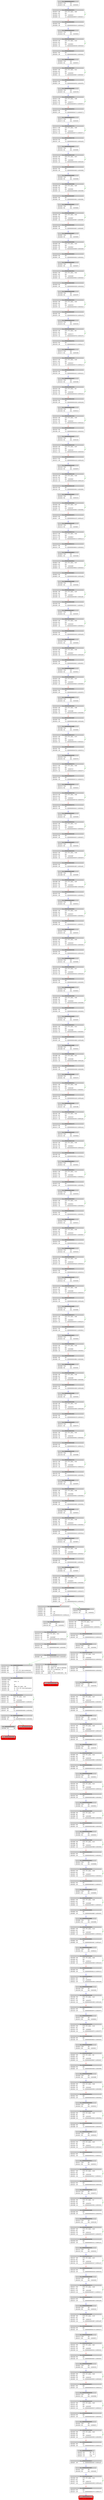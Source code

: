 digraph asm_graph {
8780443338245 [
shape="Mrecord" fontname="Courier New"label =<<table border="0" cellborder="0" cellpadding="3"><tr><td colspan="2" align="center" bgcolor="grey">loc_000000000804AF4E</td></tr><tr><td align="left">0804AF4E</td><td align="left">XOR        BYTE PTR [EDX], 0xB</td></tr><tr><td align="left">0804AF51</td><td align="left">DEC        EDX</td></tr><tr><td align="left">0804AF52</td><td align="left">CMP        EDX, 0x804AC73</td></tr><tr><td align="left">0804AF58</td><td align="left">JAE        loc_000000000804AF4E:0x0804af4e</td></tr></table>> ];
8780443368969 [
shape="Mrecord" fontname="Courier New"label =<<table border="0" cellborder="0" cellpadding="3"><tr><td colspan="2" align="center" bgcolor="grey">loc_0000000008049063</td></tr><tr><td align="left">08049063</td><td align="left">POPAD      </td></tr><tr><td align="left">08049064</td><td align="left">OUT        0x48, AL</td></tr><tr><td align="left">08049066</td><td align="left">STI        </td></tr><tr><td align="left">08049067</td><td align="left">PUSH       DS</td></tr><tr><td align="left">08049068</td><td align="left">ADD        DWORD PTR [EDX], EDX</td></tr><tr><td align="left">0804906A</td><td align="left">ADC        DL, BYTE PTR [EAX+0x86F1BA52]</td></tr><tr><td align="left">08049070</td><td align="left">ADD        AL, 0x8</td></tr></table>> ];
8780443382945 [
shape="Mrecord" fontname="Courier New"label =<<table border="0" cellborder="0" cellpadding="3"><tr><td colspan="2" align="center" bgcolor="grey">loc_0000000008049DC6</td></tr><tr><td align="left">08049DC6</td><td align="left">POP        EDX</td></tr><tr><td align="left">08049DC7</td><td align="left">JMP        loc_000000000804A9D0:0x0804a9d0</td></tr></table>> ];
8780443336977 [
shape="Mrecord" fontname="Courier New"label =<<table border="0" cellborder="0" cellpadding="3"><tr><td colspan="2" align="center" bgcolor="grey">loc_0000000008049072</td></tr><tr><td align="left">08049072</td><td align="left">XOR        BYTE PTR [EDX], 0xC0</td></tr><tr><td align="left">08049075</td><td align="left">DEC        EDX</td></tr><tr><td align="left">08049076</td><td align="left">CMP        EDX, 0x80486DA</td></tr><tr><td align="left">0804907C</td><td align="left">JAE        loc_0000000008049072:0x08049072</td></tr></table>> ];
8780443364365 [
shape="Mrecord" fontname="Courier New"label =<<table border="0" cellborder="0" cellpadding="3"><tr><td colspan="2" align="center" bgcolor="grey">loc_0000000008049215</td></tr><tr><td align="left">08049215</td><td align="left">PUSH       EDX</td></tr><tr><td align="left">08049216</td><td align="left">MOV        EDX, 0x8048962</td></tr></table>> ];
8780443307329 [
shape="Mrecord" fontname="Courier New"label =<<table border="0" cellborder="0" cellpadding="3"><tr><td colspan="2" align="center" bgcolor="grey">loc_000000000804896A</td></tr><tr><td align="left">0804896A</td><td align="left">XOR        BYTE PTR [EDX], 0xF7</td></tr><tr><td align="left">0804896D</td><td align="left">DEC        EDX</td></tr><tr><td align="left">0804896E</td><td align="left">CMP        EDX, 0x804AC0F</td></tr><tr><td align="left">08048974</td><td align="left">JAE        loc_000000000804896A:0x0804896a</td></tr></table>> ];
8780443378349 [
shape="Mrecord" fontname="Courier New"label =<<table border="0" cellborder="0" cellpadding="3"><tr><td colspan="2" align="center" bgcolor="grey">loc_00000000080491F5</td></tr><tr><td align="left">080491F5</td><td align="left">POP        EDX</td></tr><tr><td align="left">080491F6</td><td align="left">JMP        loc_000000000804914D:0x0804914d</td></tr></table>> ];
8780443410449 [
shape="Mrecord" fontname="Courier New"label =<<table border="0" cellborder="0" cellpadding="3"><tr><td colspan="2" align="center" bgcolor="grey">loc_000000000804AF5A</td></tr><tr><td align="left">0804AF5A</td><td align="left">POP        EDX</td></tr><tr><td align="left">0804AF5B</td><td align="left">JMP        loc_000000000804AC73:0x0804ac73</td></tr></table>> ];
8780443415481 [
shape="Mrecord" fontname="Courier New"label =<<table border="0" cellborder="0" cellpadding="3"><tr><td colspan="2" align="center" bgcolor="grey">loc_000000000804AC21</td></tr><tr><td align="left">0804AC21</td><td align="left">POP        EDX</td></tr><tr><td align="left">0804AC22</td><td align="left">JMP        loc_000000000804B010:0x0804b010</td></tr></table>> ];
8780443351057 [
shape="Mrecord" fontname="Courier New"label =<<table border="0" cellborder="0" cellpadding="3"><tr><td colspan="2" align="center" bgcolor="grey">loc_0000000008049FF3</td></tr><tr><td align="left">08049FF3</td><td align="left">PUSH       EDX</td></tr><tr><td align="left">08049FF4</td><td align="left">MOV        EDX, 0x804B040</td></tr></table>> ];
8780443338261 [
shape="Mrecord" fontname="Courier New"label =<<table border="0" cellborder="0" cellpadding="3"><tr><td colspan="2" align="center" bgcolor="grey">loc_0000000008049987</td></tr><tr><td align="left">08049987</td><td align="left">XOR        BYTE PTR [EDX], 0x9C</td></tr><tr><td align="left">0804998A</td><td align="left">DEC        EDX</td></tr><tr><td align="left">0804998B</td><td align="left">CMP        EDX, 0x8048D97</td></tr><tr><td align="left">08049991</td><td align="left">JAE        loc_0000000008049987:0x08049987</td></tr></table>> ];
8780443337049 [
shape="Mrecord" fontname="Courier New"label =<<table border="0" cellborder="0" cellpadding="3"><tr><td colspan="2" align="center" bgcolor="grey">loc_0000000008049153</td></tr><tr><td align="left">08049153</td><td align="left">XOR        BYTE PTR [EDX], 0xEB</td></tr><tr><td align="left">08049156</td><td align="left">DEC        EDX</td></tr><tr><td align="left">08049157</td><td align="left">CMP        EDX, 0x804AD6D</td></tr><tr><td align="left">0804915D</td><td align="left">JAE        loc_0000000008049153:0x08049153</td></tr></table>> ];
8780443405341 [
shape="Mrecord" fontname="Courier New"label =<<table border="0" cellborder="0" cellpadding="3"><tr><td colspan="2" align="center" bgcolor="grey">loc_0000000008049993</td></tr><tr><td align="left">08049993</td><td align="left">POP        EDX</td></tr><tr><td align="left">08049994</td><td align="left">JMP        loc_0000000008048D97:0x08048d97</td></tr></table>> ];
8780443355397 [
shape="Mrecord" fontname="Courier New"label =<<table border="0" cellborder="0" cellpadding="3"><tr><td colspan="2" align="center" bgcolor="grey">loc_00000000080499FE</td></tr><tr><td align="left">080499FE</td><td align="left">PUSH       EDX</td></tr><tr><td align="left">080499FF</td><td align="left">MOV        EDX, 0x8048228</td></tr></table>> ];
8780443337097 [
shape="Mrecord" fontname="Courier New"label =<<table border="0" cellborder="0" cellpadding="3"><tr><td colspan="2" align="center" bgcolor="grey">loc_0000000008049D24</td></tr><tr><td align="left">08049D24</td><td align="left">XOR        BYTE PTR [EDX], 0x81</td></tr><tr><td align="left">08049D27</td><td align="left">DEC        EDX</td></tr><tr><td align="left">08049D28</td><td align="left">CMP        EDX, 0x80492DD</td></tr><tr><td align="left">08049D2E</td><td align="left">JAE        loc_0000000008049D24:0x08049d24</td></tr></table>> ];
8780443405345 [
shape="Mrecord" fontname="Courier New"label =<<table border="0" cellborder="0" cellpadding="3"><tr><td colspan="2" align="center" bgcolor="grey">loc_0000000008048D97</td></tr><tr><td align="left">08048D97</td><td align="left">PUSH       EDX</td></tr><tr><td align="left">08048D98</td><td align="left">MOV        EDX, 0x8049D35</td></tr></table>> ];
8780443332133 [
shape="Mrecord" fontname="Courier New"label =<<table border="0" cellborder="0" cellpadding="3"><tr><td colspan="2" align="center" bgcolor="grey">loc_0000000008048E71</td></tr><tr><td align="left">08048E71</td><td align="left">POP        EDX</td></tr><tr><td align="left">08048E72</td><td align="left">JMP        loc_0000000008048C39:0x08048c39</td></tr></table>> ];
8780443364529 [
shape="Mrecord" fontname="Courier New"label =<<table border="0" cellborder="0" cellpadding="3"><tr><td colspan="2" align="center" bgcolor="grey">loc_0000000008049054</td></tr><tr><td align="left">08049054</td><td align="left">TEST       AL, 0x9C</td></tr><tr><td align="left">08049056</td><td align="left">MOV        CL, 0x16</td></tr><tr><td align="left">08049058</td><td align="left">SBB        DL, BYTE PTR [EDX+0x9358C020]</td></tr><tr><td align="left">0804905E</td><td align="left">CALL       loc_00000000221B41C8:0x221b41c8</td></tr></table>> ];
8780443433001 [
shape="Mrecord" fontname="Courier New"label =<<table border="0" cellborder="0" cellpadding="3"><tr><td colspan="2" align="center" bgcolor="grey">loc_0000000008048F20</td></tr><tr><td align="left">08048F20</td><td align="left">POP        EDX</td></tr><tr><td align="left">08048F21</td><td align="left">JMP        loc_0000000008049774:0x08049774</td></tr></table>> ];
8780443433005 [
shape="Mrecord" fontname="Courier New"label =<<table border="0" cellborder="0" cellpadding="3"><tr><td colspan="2" align="center" bgcolor="grey">loc_0000000008049774</td></tr><tr><td align="left">08049774</td><td align="left">PUSH       EDX</td></tr><tr><td align="left">08049775</td><td align="left">MOV        EDX, 0x804A03C</td></tr></table>> ];
8780443338333 [
shape="Mrecord" fontname="Courier New"label =<<table border="0" cellborder="0" cellpadding="3"><tr><td colspan="2" align="center" bgcolor="grey">loc_0000000008048E7E</td></tr><tr><td align="left">08048E7E</td><td align="left">XOR        BYTE PTR [EDX], 0xBC</td></tr><tr><td align="left">08048E81</td><td align="left">DEC        EDX</td></tr><tr><td align="left">08048E82</td><td align="left">CMP        EDX, 0x8048A45</td></tr><tr><td align="left">08048E88</td><td align="left">JAE        loc_0000000008048E7E:0x08048e7e</td></tr></table>> ];
8780443387801 [
shape="Mrecord" fontname="Courier New"label =<<table border="0" cellborder="0" cellpadding="3"><tr><td colspan="2" align="center" bgcolor="grey">loc_00000000080496DE</td></tr><tr><td align="left">080496DE</td><td align="left">PUSH       EDX</td></tr><tr><td align="left">080496DF</td><td align="left">MOV        EDX, 0x8048AC0</td></tr></table>> ];
8780443415301 [
shape="Mrecord" fontname="Courier New"label =<<table border="0" cellborder="0" cellpadding="3"><tr><td colspan="2" align="center" bgcolor="grey">loc_0000000008049114</td></tr><tr><td align="left">08049114</td><td align="left">POP        EDX</td></tr><tr><td align="left">08049115</td><td align="left">JMP        loc_000000000804A183:0x0804a183</td></tr></table>> ];
8780443378229 [
shape="Mrecord" fontname="Courier New"label =<<table border="0" cellborder="0" cellpadding="3"><tr><td colspan="2" align="center" bgcolor="grey">loc_000000000804981C</td></tr><tr><td align="left">0804981C</td><td align="left">POP        EDX</td></tr><tr><td align="left">0804981D</td><td align="left">JMP        loc_0000000008048531:0x08048531</td></tr></table>> ];
8780443373321 [
shape="Mrecord" fontname="Courier New"label =<<table border="0" cellborder="0" cellpadding="3"><tr><td colspan="2" align="center" bgcolor="grey">loc_000000000804830B</td></tr><tr><td align="left">0804830B</td><td align="left">PUSH       EDX</td></tr><tr><td align="left">0804830C</td><td align="left">MOV        EDX, 0x804AA7D</td></tr></table>> ];
8780443378233 [
shape="Mrecord" fontname="Courier New"label =<<table border="0" cellborder="0" cellpadding="3"><tr><td colspan="2" align="center" bgcolor="grey">loc_0000000008048531</td></tr><tr><td align="left">08048531</td><td align="left">PUSH       EDX</td></tr><tr><td align="left">08048532</td><td align="left">MOV        EDX, 0x80491FA</td></tr></table>> ];
8780443338301 [
shape="Mrecord" fontname="Courier New"label =<<table border="0" cellborder="0" cellpadding="3"><tr><td colspan="2" align="center" bgcolor="grey">loc_0000000008048B5E</td></tr><tr><td align="left">08048B5E</td><td align="left">XOR        BYTE PTR [EDX], 0xAA</td></tr><tr><td align="left">08048B61</td><td align="left">DEC        EDX</td></tr><tr><td align="left">08048B62</td><td align="left">CMP        EDX, 0x8049C88</td></tr><tr><td align="left">08048B68</td><td align="left">JAE        loc_0000000008048B5E:0x08048b5e</td></tr></table>> ];
8780443338421 [
shape="Mrecord" fontname="Courier New"label =<<table border="0" cellborder="0" cellpadding="3"><tr><td colspan="2" align="center" bgcolor="grey">loc_0000000008048631</td></tr><tr><td align="left">08048631</td><td align="left">XOR        BYTE PTR [EDX], 0x13</td></tr><tr><td align="left">08048634</td><td align="left">DEC        EDX</td></tr><tr><td align="left">08048635</td><td align="left">CMP        EDX, 0x804ADB8</td></tr><tr><td align="left">0804863B</td><td align="left">JAE        loc_0000000008048631:0x08048631</td></tr></table>> ];
8780443369025 [
shape="Mrecord" fontname="Courier New"label =<<table border="0" cellborder="0" cellpadding="3"><tr><td colspan="2" align="center" bgcolor="grey">loc_000000000804895D</td></tr><tr><td align="left">0804895D</td><td align="left">POP        EDX</td></tr><tr><td align="left">0804895E</td><td align="left">JMP        loc_000000000804A539:0x0804a539</td></tr></table>> ];
8780443369029 [
shape="Mrecord" fontname="Courier New"label =<<table border="0" cellborder="0" cellpadding="3"><tr><td colspan="2" align="center" bgcolor="grey">loc_000000000804907E</td></tr><tr><td align="left">0804907E</td><td align="left">POP        EDX</td></tr><tr><td align="left">0804907F</td><td align="left">JMP        loc_00000000080486DA:0x080486da</td></tr></table>> ];
8780443396957 [
shape="Mrecord" fontname="Courier New"label =<<table border="0" cellborder="0" cellpadding="3"><tr><td colspan="2" align="center" bgcolor="grey">loc_000000000804A9B7</td></tr><tr><td align="left">0804A9B7</td><td align="left">PUSH       EDX</td></tr><tr><td align="left">0804A9B8</td><td align="left">MOV        EDX, 0x80489DF</td></tr></table>> ];
8780443337057 [
shape="Mrecord" fontname="Courier New"label =<<table border="0" cellborder="0" cellpadding="3"><tr><td colspan="2" align="center" bgcolor="grey">loc_000000000804977A</td></tr><tr><td align="left">0804977A</td><td align="left">XOR        BYTE PTR [EDX], 0x8E</td></tr><tr><td align="left">0804977D</td><td align="left">DEC        EDX</td></tr><tr><td align="left">0804977E</td><td align="left">CMP        EDX, 0x804A025</td></tr><tr><td align="left">08049784</td><td align="left">JAE        loc_000000000804977A:0x0804977a</td></tr></table>> ];
8780443351113 [
shape="Mrecord" fontname="Courier New"label =<<table border="0" cellborder="0" cellpadding="3"><tr><td colspan="2" align="center" bgcolor="grey">loc_000000000804A005</td></tr><tr><td align="left">0804A005</td><td align="left">POP        EDX</td></tr><tr><td align="left">0804A006</td><td align="left">JMP        loc_000000000804B029:0x0804b029</td></tr></table>> ];
8780443410509 [
shape="Mrecord" fontname="Courier New"label =<<table border="0" cellborder="0" cellpadding="3"><tr><td colspan="2" align="center" bgcolor="grey">loc_000000000804AC85</td></tr><tr><td align="left">0804AC85</td><td align="left">POP        EDX</td></tr><tr><td align="left">0804AC86</td><td align="left">JMP        loc_000000000804A3C2:0x0804a3c2</td></tr></table>> ];
8780443307297 [
shape="Mrecord" fontname="Courier New"label =<<table border="0" cellborder="0" cellpadding="3"><tr><td colspan="2" align="center" bgcolor="grey">loc_00000000080496E4</td></tr><tr><td align="left">080496E4</td><td align="left">XOR        BYTE PTR [EDX], 0xAB</td></tr><tr><td align="left">080496E7</td><td align="left">DEC        EDX</td></tr><tr><td align="left">080496E8</td><td align="left">CMP        EDX, 0x8048AA9</td></tr><tr><td align="left">080496EE</td><td align="left">JAE        loc_00000000080496E4:0x080496e4</td></tr></table>> ];
8780443368973 [
shape="Mrecord" style="filled" fontname="Courier New" fillcolor="red"label =<<table border="0" cellborder="0" cellpadding="3"><tr><td colspan="2" align="center" bgcolor="grey">loc_00000000080490D4</td></tr><tr><td align="left">Unable to disassemble</td></tr></table>> ];
8780443410513 [
shape="Mrecord" fontname="Courier New"label =<<table border="0" cellborder="0" cellpadding="3"><tr><td colspan="2" align="center" bgcolor="grey">loc_000000000804A3C2</td></tr><tr><td align="left">0804A3C2</td><td align="left">PUSH       EDX</td></tr><tr><td align="left">0804A3C3</td><td align="left">MOV        EDX, 0x804A5B4</td></tr></table>> ];
8780443338325 [
shape="Mrecord" fontname="Courier New"label =<<table border="0" cellborder="0" cellpadding="3"><tr><td colspan="2" align="center" bgcolor="grey">loc_000000000804A189</td></tr><tr><td align="left">0804A189</td><td align="left">XOR        BYTE PTR [EDX], 0x4D</td></tr><tr><td align="left">0804A18C</td><td align="left">DEC        EDX</td></tr><tr><td align="left">0804A18D</td><td align="left">CMP        EDX, 0x8048964</td></tr><tr><td align="left">0804A193</td><td align="left">JAE        loc_000000000804A189:0x0804a189</td></tr></table>> ];
8780443373497 [
shape="Mrecord" fontname="Courier New"label =<<table border="0" cellborder="0" cellpadding="3"><tr><td colspan="2" align="center" bgcolor="grey">loc_000000000804A4B5</td></tr><tr><td align="left">0804A4B5</td><td align="left">POP        EDX</td></tr><tr><td align="left">0804A4B6</td><td align="left">JMP        loc_0000000008048E14:0x08048e14</td></tr></table>> ];
8780443405401 [
shape="Mrecord" fontname="Courier New"label =<<table border="0" cellborder="0" cellpadding="3"><tr><td colspan="2" align="center" bgcolor="grey">loc_0000000008048DA9</td></tr><tr><td align="left">08048DA9</td><td align="left">POP        EDX</td></tr><tr><td align="left">08048DAA</td><td align="left">JMP        loc_0000000008049D1E:0x08049d1e</td></tr></table>> ];
8780443397077 [
shape="Mrecord" fontname="Courier New"label =<<table border="0" cellborder="0" cellpadding="3"><tr><td colspan="2" align="center" bgcolor="grey">loc_00000000080491FC</td></tr><tr><td align="left">080491FC</td><td align="left">PUSH       EDX</td></tr><tr><td align="left">080491FD</td><td align="left">MOV        EDX, 0x804A537</td></tr></table>> ];
8780443415541 [
shape="Mrecord" fontname="Courier New"label =<<table border="0" cellborder="0" cellpadding="3"><tr><td colspan="2" align="center" bgcolor="grey">loc_000000000804B022</td></tr><tr><td align="left">0804B022</td><td align="left">POP        EDX</td></tr><tr><td align="left">0804B023</td><td align="left">JMP        loc_000000000804AD86:0x0804ad86</td></tr></table>> ];
8780443405405 [
shape="Mrecord" fontname="Courier New"label =<<table border="0" cellborder="0" cellpadding="3"><tr><td colspan="2" align="center" bgcolor="grey">loc_0000000008049D1E</td></tr><tr><td align="left">08049D1E</td><td align="left">PUSH       EDX</td></tr><tr><td align="left">08049D1F</td><td align="left">MOV        EDX, 0x80492F4</td></tr></table>> ];
8780443382885 [
shape="Mrecord" fontname="Courier New"label =<<table border="0" cellborder="0" cellpadding="3"><tr><td colspan="2" align="center" bgcolor="grey">loc_00000000080496D7</td></tr><tr><td align="left">080496D7</td><td align="left">POP        EDX</td></tr><tr><td align="left">080496D8</td><td align="left">JMP        loc_0000000008049DB4:0x08049db4</td></tr></table>> ];
8780443332193 [
shape="Mrecord" fontname="Courier New"label =<<table border="0" cellborder="0" cellpadding="3"><tr><td colspan="2" align="center" bgcolor="grey">loc_0000000008048C4B</td></tr><tr><td align="left">08048C4B</td><td align="left">POP        EDX</td></tr><tr><td align="left">08048C4C</td><td align="left">JMP        loc_000000000804994F:0x0804994f</td></tr></table>> ];
8780443433061 [
shape="Mrecord" fontname="Courier New"label =<<table border="0" cellborder="0" cellpadding="3"><tr><td colspan="2" align="center" bgcolor="grey">loc_0000000008049786</td></tr><tr><td align="left">08049786</td><td align="left">POP        EDX</td></tr><tr><td align="left">08049787</td><td align="left">JMP        loc_000000000804A025:0x0804a025</td></tr></table>> ];
8780443369049 [
shape="Mrecord" fontname="Courier New"label =<<table border="0" cellborder="0" cellpadding="3"><tr><td colspan="2" align="center" bgcolor="grey">loc_000000000804A539</td></tr><tr><td align="left">0804A539</td><td align="left">PUSH       EDX</td></tr><tr><td align="left">0804A53A</td><td align="left">MOV        EDX, 0x8048B6F</td></tr></table>> ];
8780443401745 [
shape="Mrecord" fontname="Courier New"label =<<table border="0" cellborder="0" cellpadding="3"><tr><td colspan="2" align="center" bgcolor="grey">loc_000000000804920E</td></tr><tr><td align="left">0804920E</td><td align="left">POP        EDX</td></tr><tr><td align="left">0804920F</td><td align="left">JMP        loc_000000000804A520:0x0804a520</td></tr></table>> ];
8780443433065 [
shape="Mrecord" fontname="Courier New"label =<<table border="0" cellborder="0" cellpadding="3"><tr><td colspan="2" align="center" bgcolor="grey">loc_000000000804A025</td></tr><tr><td align="left">0804A025</td><td align="left">PUSH       EDX</td></tr><tr><td align="left">0804A026</td><td align="left">MOV        EDX, 0x804909C</td></tr></table>> ];
8780443378409 [
shape="Mrecord" fontname="Courier New"label =<<table border="0" cellborder="0" cellpadding="3"><tr><td colspan="2" align="center" bgcolor="grey">loc_000000000804915F</td></tr><tr><td align="left">0804915F</td><td align="left">POP        EDX</td></tr><tr><td align="left">08049160</td><td align="left">JMP        loc_000000000804AD6D:0x0804ad6d</td></tr></table>> ];
8780443307281 [
shape="Mrecord" fontname="Courier New"label =<<table border="0" cellborder="0" cellpadding="3"><tr><td colspan="2" align="center" bgcolor="grey">loc_000000000804AD73</td></tr><tr><td align="left">0804AD73</td><td align="left">XOR        BYTE PTR [EDX], 0x6E</td></tr><tr><td align="left">0804AD76</td><td align="left">DEC        EDX</td></tr><tr><td align="left">0804AD77</td><td align="left">CMP        EDX, 0x80496C5</td></tr><tr><td align="left">0804AD7D</td><td align="left">JAE        loc_000000000804AD73:0x0804ad73</td></tr></table>> ];
8780443338349 [
shape="Mrecord" fontname="Courier New"label =<<table border="0" cellborder="0" cellpadding="3"><tr><td colspan="2" align="center" bgcolor="grey">loc_0000000008049C8E</td></tr><tr><td align="left">08049C8E</td><td align="left">XOR        BYTE PTR [EDX], 0x4C</td></tr><tr><td align="left">08049C91</td><td align="left">DEC        EDX</td></tr><tr><td align="left">08049C92</td><td align="left">CMP        EDX, 0x80480B3</td></tr><tr><td align="left">08049C98</td><td align="left">JAE        loc_0000000008049C8E:0x08049c8e</td></tr></table>> ];
8780443341245 [
shape="Mrecord" fontname="Courier New"label =<<table border="0" cellborder="0" cellpadding="3"><tr><td colspan="2" align="center" bgcolor="grey">loc_00000000080499C5</td></tr><tr><td align="left">080499C5</td><td align="left">POP        EDX</td></tr><tr><td align="left">080499C6</td><td align="left">JMP        loc_0000000008048612:0x08048612</td></tr></table>> ];
8780443424881 [
shape="Mrecord" fontname="Courier New"label =<<table border="0" cellborder="0" cellpadding="3"><tr><td colspan="2" align="center" bgcolor="grey">loc_0000000008048A45</td></tr><tr><td align="left">08048A45</td><td align="left">PUSH       EDX</td></tr><tr><td align="left">08048A46</td><td align="left">MOV        EDX, 0x8048EA8</td></tr></table>> ];
8780443378293 [
shape="Mrecord" fontname="Courier New"label =<<table border="0" cellborder="0" cellpadding="3"><tr><td colspan="2" align="center" bgcolor="grey">loc_00000000080491E3</td></tr><tr><td align="left">080491E3</td><td align="left">PUSH       EDX</td></tr><tr><td align="left">080491E4</td><td align="left">MOV        EDX, 0x8049164</td></tr></table>> ];
8780443382889 [
shape="Mrecord" fontname="Courier New"label =<<table border="0" cellborder="0" cellpadding="3"><tr><td colspan="2" align="center" bgcolor="grey">loc_0000000008049DB4</td></tr><tr><td align="left">08049DB4</td><td align="left">PUSH       EDX</td></tr><tr><td align="left">08049DB5</td><td align="left">MOV        EDX, 0x804A9E7</td></tr></table>> ];
8780443420077 [
shape="Mrecord" fontname="Courier New"label =<<table border="0" cellborder="0" cellpadding="3"><tr><td colspan="2" align="center" bgcolor="grey">loc_000000000804A852</td></tr><tr><td align="left">0804A852</td><td align="left">POP        EDX</td></tr><tr><td align="left">0804A853</td><td align="left">JMP        loc_000000000804881F:0x0804881f</td></tr></table>> ];
8780443337161 [
shape="Mrecord" fontname="Courier New"label =<<table border="0" cellborder="0" cellpadding="3"><tr><td colspan="2" align="center" bgcolor="grey">loc_000000000804908B</td></tr><tr><td align="left">0804908B</td><td align="left">XOR        BYTE PTR [EDX], 0x8F</td></tr><tr><td align="left">0804908E</td><td align="left">DEC        EDX</td></tr><tr><td align="left">0804908F</td><td align="left">CMP        EDX, 0x8049981</td></tr><tr><td align="left">08049095</td><td align="left">JAE        loc_000000000804908B:0x0804908b</td></tr></table>> ];
8780443338365 [
shape="Mrecord" fontname="Courier New"label =<<table border="0" cellborder="0" cellpadding="3"><tr><td colspan="2" align="center" bgcolor="grey">loc_0000000008048C71</td></tr><tr><td align="left">08048C71</td><td align="left">XOR        BYTE PTR [EDX], 0x59</td></tr><tr><td align="left">08048C74</td><td align="left">DEC        EDX</td></tr><tr><td align="left">08048C75</td><td align="left">CMP        EDX, 0x804AD09</td></tr><tr><td align="left">08048C7B</td><td align="left">JAE        loc_0000000008048C71:0x08048c71</td></tr></table>> ];
8780443307481 [
shape="Mrecord" fontname="Courier New"label =<<table border="0" cellborder="0" cellpadding="3"><tr><td colspan="2" align="center" bgcolor="grey">loc_00000000080496CB</td></tr><tr><td align="left">080496CB</td><td align="left">XOR        BYTE PTR [EDX], 0x2D</td></tr><tr><td align="left">080496CE</td><td align="left">DEC        EDX</td></tr><tr><td align="left">080496CF</td><td align="left">CMP        EDX, 0x8049DB4</td></tr><tr><td align="left">080496D5</td><td align="left">JAE        loc_00000000080496CB:0x080496cb</td></tr></table>> ];
8780443401749 [
shape="Mrecord" fontname="Courier New"label =<<table border="0" cellborder="0" cellpadding="3"><tr><td colspan="2" align="center" bgcolor="grey">loc_000000000804A520</td></tr><tr><td align="left">0804A520</td><td align="left">PUSH       EDX</td></tr><tr><td align="left">0804A521</td><td align="left">MOV        EDX, 0x804986C</td></tr></table>> ];
8780443401869 [
shape="Mrecord" fontname="Courier New"label =<<table border="0" cellborder="0" cellpadding="3"><tr><td colspan="2" align="center" bgcolor="grey">loc_000000000804862B</td></tr><tr><td align="left">0804862B</td><td align="left">PUSH       EDX</td></tr><tr><td align="left">0804862C</td><td align="left">MOV        EDX, 0x804ADCF</td></tr></table>> ];
8780443359877 [
shape="Mrecord" fontname="Courier New"label =<<table border="0" cellborder="0" cellpadding="3"><tr><td colspan="2" align="center" bgcolor="grey">loc_000000000804B2FA</td></tr><tr><td align="left">0804B2FA</td><td align="left">POP        EBX</td></tr><tr><td align="left">0804B2FB</td><td align="left">POP        EBX</td></tr><tr><td align="left">0804B2FC</td><td align="left">MOV        ECX, 0x0</td></tr><tr><td align="left">0804B301</td><td align="left">MOV        EAX, 0x0</td></tr><tr><td align="left">0804B306</td><td align="left">JMP        loc_000000000804AC5A:0x0804ac5a</td></tr></table>> ];
8780443307457 [
shape="Mrecord" fontname="Courier New"label =<<table border="0" cellborder="0" cellpadding="3"><tr><td colspan="2" align="center" bgcolor="grey">loc_000000000804A157</td></tr><tr><td align="left">0804A157</td><td align="left">XOR        BYTE PTR [EDX], 0xF5</td></tr><tr><td align="left">0804A15A</td><td align="left">DEC        EDX</td></tr><tr><td align="left">0804A15B</td><td align="left">CMP        EDX, 0x8048C6B</td></tr><tr><td align="left">0804A161</td><td align="left">JAE        loc_000000000804A157:0x0804a157</td></tr></table>> ];
8780443401865 [
shape="Mrecord" fontname="Courier New"label =<<table border="0" cellborder="0" cellpadding="3"><tr><td colspan="2" align="center" bgcolor="grey">loc_0000000008049867</td></tr><tr><td align="left">08049867</td><td align="left">POP        EDX</td></tr><tr><td align="left">08049868</td><td align="left">JMP        loc_000000000804862B:0x0804862b</td></tr></table>> ];
8780443410573 [
shape="Mrecord" fontname="Courier New"label =<<table border="0" cellborder="0" cellpadding="3"><tr><td colspan="2" align="center" bgcolor="grey">loc_000000000804A59D</td></tr><tr><td align="left">0804A59D</td><td align="left">PUSH       EDX</td></tr><tr><td align="left">0804A59E</td><td align="left">MOV        EDX, 0x8049119</td></tr></table>> ];
8780443424877 [
shape="Mrecord" fontname="Courier New"label =<<table border="0" cellborder="0" cellpadding="3"><tr><td colspan="2" align="center" bgcolor="grey">loc_0000000008048E8A</td></tr><tr><td align="left">08048E8A</td><td align="left">POP        EDX</td></tr><tr><td align="left">08048E8B</td><td align="left">JMP        loc_0000000008048A45:0x08048a45</td></tr></table>> ];
8780443369105 [
shape="Mrecord" fontname="Courier New"label =<<table border="0" cellborder="0" cellpadding="3"><tr><td colspan="2" align="center" bgcolor="grey">loc_00000000080486DA</td></tr><tr><td align="left">080486DA</td><td align="left">XCHG       EAX, EDX</td></tr><tr><td align="left">080486DB</td><td align="left">JPE        loc_000000000804865E:0x0804865e</td></tr></table>> ];
8780443338389 [
shape="Mrecord" fontname="Courier New"label =<<table border="0" cellborder="0" cellpadding="3"><tr><td colspan="2" align="center" bgcolor="grey">loc_000000000804B0C5</td></tr><tr><td align="left">0804B0C5</td><td align="left">XOR        BYTE PTR [EDX], 0x1D</td></tr><tr><td align="left">0804B0C8</td><td align="left">DEC        EDX</td></tr><tr><td align="left">0804B0C9</td><td align="left">CMP        EDX, 0x804AB47</td></tr><tr><td align="left">0804B0CF</td><td align="left">JAE        loc_000000000804B0C5:0x0804b0c5</td></tr></table>> ];
8780443373381 [
shape="Mrecord" fontname="Courier New"label =<<table border="0" cellborder="0" cellpadding="3"><tr><td colspan="2" align="center" bgcolor="grey">loc_000000000804AA66</td></tr><tr><td align="left">0804AA66</td><td align="left">PUSH       EDX</td></tr><tr><td align="left">0804AA67</td><td align="left">MOV        EDX, 0x804A4BA</td></tr></table>> ];
8780443405465 [
shape="Mrecord" fontname="Courier New"label =<<table border="0" cellborder="0" cellpadding="3"><tr><td colspan="2" align="center" bgcolor="grey">loc_00000000080492DD</td></tr><tr><td align="left">080492DD</td><td align="left">PUSH       EDX</td></tr><tr><td align="left">080492DE</td><td align="left">MOV        EDX, 0x804AF5F</td></tr></table>> ];
8780443332253 [
shape="Mrecord" fontname="Courier New"label =<<table border="0" cellborder="0" cellpadding="3"><tr><td colspan="2" align="center" bgcolor="grey">loc_0000000008049961</td></tr><tr><td align="left">08049961</td><td align="left">POP        EDX</td></tr><tr><td align="left">08049962</td><td align="left">JMP        loc_000000000804B1F0:0x0804b1f0</td></tr></table>> ];
8780443401925 [
shape="Mrecord" fontname="Courier New"label =<<table border="0" cellborder="0" cellpadding="3"><tr><td colspan="2" align="center" bgcolor="grey">loc_000000000804863D</td></tr><tr><td align="left">0804863D</td><td align="left">POP        EDX</td></tr><tr><td align="left">0804863E</td><td align="left">JMP        loc_000000000804ADB8:0x0804adb8</td></tr></table>> ];
8780443332257 [
shape="Mrecord" fontname="Courier New"label =<<table border="0" cellborder="0" cellpadding="3"><tr><td colspan="2" align="center" bgcolor="grey">loc_000000000804B1F0</td></tr><tr><td align="left">0804B1F0</td><td align="left">MOV        EBX, 0x1</td></tr><tr><td align="left">0804B1F5</td><td align="left">MOV        EAX, 0x4</td></tr><tr><td align="left">0804B1FA</td><td align="left">INT        0x80</td></tr></table>> ];
8780443433125 [
shape="Mrecord" fontname="Courier New"label =<<table border="0" cellborder="0" cellpadding="3"><tr><td colspan="2" align="center" bgcolor="grey">loc_0000000008049085</td></tr><tr><td align="left">08049085</td><td align="left">PUSH       EDX</td></tr><tr><td align="left">08049086</td><td align="left">MOV        EDX, 0x8049998</td></tr></table>> ];
8780443378289 [
shape="Mrecord" fontname="Courier New"label =<<table border="0" cellborder="0" cellpadding="3"><tr><td colspan="2" align="center" bgcolor="grey">loc_0000000008048543</td></tr><tr><td align="left">08048543</td><td align="left">POP        EDX</td></tr><tr><td align="left">08048544</td><td align="left">JMP        loc_00000000080491E3:0x080491e3</td></tr></table>> ];
8780443373501 [
shape="Mrecord" fontname="Courier New"label =<<table border="0" cellborder="0" cellpadding="3"><tr><td colspan="2" align="center" bgcolor="grey">loc_0000000008048E14</td></tr><tr><td align="left">08048E14</td><td align="left">PUSH       EDX</td></tr><tr><td align="left">08048E15</td><td align="left">MOV        EDX, 0x8049821</td></tr></table>> ];
8780443338413 [
shape="Mrecord" fontname="Courier New"label =<<table border="0" cellborder="0" cellpadding="3"><tr><td colspan="2" align="center" bgcolor="grey">loc_0000000008049B62</td></tr><tr><td align="left">08049B62</td><td align="left">XOR        BYTE PTR [EDX], 0x42</td></tr><tr><td align="left">08049B65</td><td align="left">DEC        EDX</td></tr><tr><td align="left">08049B66</td><td align="left">CMP        EDX, 0x804B2F0</td></tr><tr><td align="left">08049B6C</td><td align="left">JAE        loc_0000000008049B62:0x08049b62</td></tr></table>> ];
8780443396893 [
shape="Mrecord" fontname="Courier New"label =<<table border="0" cellborder="0" cellpadding="3"><tr><td colspan="2" align="center" bgcolor="grey">loc_0000000008048A3E</td></tr><tr><td align="left">08048A3E</td><td align="left">POP        EDX</td></tr><tr><td align="left">08048A3F</td><td align="left">JMP        loc_00000000080482F2:0x080482f2</td></tr></table>> ];
8780443378353 [
shape="Mrecord" fontname="Courier New"label =<<table border="0" cellborder="0" cellpadding="3"><tr><td colspan="2" align="center" bgcolor="grey">loc_000000000804914D</td></tr><tr><td align="left">0804914D</td><td align="left">PUSH       EDX</td></tr><tr><td align="left">0804914E</td><td align="left">MOV        EDX, 0x804AD84</td></tr></table>> ];
8780443345865 [
shape="Mrecord" fontname="Courier New"label =<<table border="0" cellborder="0" cellpadding="3"><tr><td colspan="2" align="center" bgcolor="grey">loc_000000000804A908</td></tr><tr><td align="left">0804A908</td><td align="left">PUSH       EDX</td></tr><tr><td align="left">0804A909</td><td align="left">MOV        EDX, 0x804A00A</td></tr></table>> ];
8780443369141 [
shape="Mrecord" fontname="Courier New"label =<<table border="0" cellborder="0" cellpadding="3"><tr><td colspan="2" align="center" bgcolor="grey">loc_00000000080486DD</td></tr><tr><td align="left">080486DD</td><td align="left">POP        EBX</td></tr></table>> ];
8780443410633 [
shape="Mrecord" fontname="Courier New"label =<<table border="0" cellborder="0" cellpadding="3"><tr><td colspan="2" align="center" bgcolor="grey">loc_0000000008049102</td></tr><tr><td align="left">08049102</td><td align="left">PUSH       EDX</td></tr><tr><td align="left">08049103</td><td align="left">MOV        EDX, 0x804A19A</td></tr></table>> ];
8780443369137 [
shape="Mrecord" fontname="Courier New"label =<<table border="0" cellborder="0" cellpadding="3"><tr><td colspan="2" align="center" bgcolor="grey">loc_000000000804A54B</td></tr><tr><td align="left">0804A54B</td><td align="left">POP        EDX</td></tr><tr><td align="left">0804A54C</td><td align="left">JMP        loc_0000000008048B58:0x08048b58</td></tr></table>> ];
8780443338357 [
shape="Mrecord" fontname="Courier New"label =<<table border="0" cellborder="0" cellpadding="3"><tr><td colspan="2" align="center" bgcolor="grey">loc_000000000804A8C3</td></tr><tr><td align="left">0804A8C3</td><td align="left">XOR        BYTE PTR [EDX], 0x70</td></tr><tr><td align="left">0804A8C6</td><td align="left">DEC        EDX</td></tr><tr><td align="left">0804A8C7</td><td align="left">CMP        EDX, 0x80487ED</td></tr><tr><td align="left">0804A8CD</td><td align="left">JAE        loc_000000000804A8C3:0x0804a8c3</td></tr></table>> ];
8780443338429 [
shape="Mrecord" fontname="Courier New"label =<<table border="0" cellborder="0" cellpadding="3"><tr><td colspan="2" align="center" bgcolor="grey">loc_0000000008048951</td></tr><tr><td align="left">08048951</td><td align="left">XOR        BYTE PTR [EDX], 0x57</td></tr><tr><td align="left">08048954</td><td align="left">DEC        EDX</td></tr><tr><td align="left">08048955</td><td align="left">CMP        EDX, 0x804A539</td></tr><tr><td align="left">0804895B</td><td align="left">JAE        loc_0000000008048951:0x08048951</td></tr></table>> ];
8780443420021 [
shape="Mrecord" fontname="Courier New"label =<<table border="0" cellborder="0" cellpadding="3"><tr><td colspan="2" align="center" bgcolor="grey">loc_000000000804A840</td></tr><tr><td align="left">0804A840</td><td align="left">PUSH       EDX</td></tr><tr><td align="left">0804A841</td><td align="left">MOV        EDX, 0x8048836</td></tr></table>> ];
8780443415425 [
shape="Mrecord" fontname="Courier New"label =<<table border="0" cellborder="0" cellpadding="3"><tr><td colspan="2" align="center" bgcolor="grey">loc_000000000804AC0F</td></tr><tr><td align="left">0804AC0F</td><td align="left">PUSH       EDX</td></tr><tr><td align="left">0804AC10</td><td align="left">MOV        EDX, 0x804B027</td></tr></table>> ];
8780443351233 [
shape="Mrecord" fontname="Courier New"label =<<table border="0" cellborder="0" cellpadding="3"><tr><td colspan="2" align="center" bgcolor="grey">loc_0000000008048912</td></tr><tr><td align="left">08048912</td><td align="left">POP        EDX</td></tr><tr><td align="left">08048913</td><td align="left">JMP        loc_00000000080486A8:0x080486a8</td></tr></table>> ];
8780443410629 [
shape="Mrecord" fontname="Courier New"label =<<table border="0" cellborder="0" cellpadding="3"><tr><td colspan="2" align="center" bgcolor="grey">loc_000000000804A5AF</td></tr><tr><td align="left">0804A5AF</td><td align="left">POP        EDX</td></tr><tr><td align="left">0804A5B0</td><td align="left">JMP        loc_0000000008049102:0x08049102</td></tr></table>> ];
8780443396897 [
shape="Mrecord" fontname="Courier New"label =<<table border="0" cellborder="0" cellpadding="3"><tr><td colspan="2" align="center" bgcolor="grey">loc_00000000080482F2</td></tr><tr><td align="left">080482F2</td><td align="left">PUSH       EDX</td></tr><tr><td align="left">080482F3</td><td align="left">MOV        EDX, 0x804A9CE</td></tr></table>> ];
8780443359945 [
shape="Mrecord" fontname="Courier New"label =<<table border="0" cellborder="0" cellpadding="3"><tr><td colspan="2" align="center" bgcolor="grey">loc_000000000804AC5A</td></tr><tr><td align="left">0804AC5A</td><td align="left">PUSH       EDX</td></tr><tr><td align="left">0804AC5B</td><td align="left">MOV        EDX, 0x80490CE</td></tr></table>> ];
8780443332301 [
shape="Mrecord" fontname="Courier New"label =<<table border="0" cellborder="0" cellpadding="3"><tr><td colspan="2" align="center" bgcolor="grey">loc_000000000804B1FC</td></tr><tr><td align="left">0804B1FC</td><td align="left">JMP        loc_000000000804AE67:0x0804ae67</td></tr></table>> ];
8780443338445 [
shape="Mrecord" fontname="Courier New"label =<<table border="0" cellborder="0" cellpadding="3"><tr><td colspan="2" align="center" bgcolor="grey">loc_00000000080487F3</td></tr><tr><td align="left">080487F3</td><td align="left">XOR        BYTE PTR [EDX], 0x69</td></tr><tr><td align="left">080487F6</td><td align="left">DEC        EDX</td></tr><tr><td align="left">080487F7</td><td align="left">CMP        EDX, 0x8049742</td></tr><tr><td align="left">080487FD</td><td align="left">JAE        loc_00000000080487F3:0x080487f3</td></tr></table>> ];
8780443405521 [
shape="Mrecord" fontname="Courier New"label =<<table border="0" cellborder="0" cellpadding="3"><tr><td colspan="2" align="center" bgcolor="grey">loc_00000000080492EF</td></tr><tr><td align="left">080492EF</td><td align="left">POP        EDX</td></tr><tr><td align="left">080492F0</td><td align="left">JMP        loc_000000000804AF48:0x0804af48</td></tr></table>> ];
8780443415545 [
shape="Mrecord" fontname="Courier New"label =<<table border="0" cellborder="0" cellpadding="3"><tr><td colspan="2" align="center" bgcolor="grey">loc_000000000804AD86</td></tr><tr><td align="left">0804AD86</td><td align="left">PUSH       EDX</td></tr><tr><td align="left">0804AD87</td><td align="left">MOV        EDX, 0x80485DE</td></tr></table>> ];
8780443359761 [
shape="Mrecord" fontname="Courier New"label =<<table border="0" cellborder="0" cellpadding="3"><tr><td colspan="2" align="center" bgcolor="grey">loc_0000000008048ABB</td></tr><tr><td align="left">08048ABB</td><td align="left">POP        EDX</td></tr><tr><td align="left">08048ABC</td><td align="left">JMP        loc_0000000008049B5C:0x08049b5c</td></tr></table>> ];
8780443405525 [
shape="Mrecord" fontname="Courier New"label =<<table border="0" cellborder="0" cellpadding="3"><tr><td colspan="2" align="center" bgcolor="grey">loc_000000000804AF48</td></tr><tr><td align="left">0804AF48</td><td align="left">PUSH       EDX</td></tr><tr><td align="left">0804AF49</td><td align="left">MOV        EDX, 0x804AC8A</td></tr></table>> ];
8780443355513 [
shape="Mrecord" fontname="Courier New"label =<<table border="0" cellborder="0" cellpadding="3"><tr><td colspan="2" align="center" bgcolor="grey">loc_0000000008048223</td></tr><tr><td align="left">08048223</td><td align="left">POP        EDX</td></tr><tr><td align="left">08048224</td><td align="left">JMP        loc_00000000080492AB:0x080492ab</td></tr></table>> ];
8780443397013 [
shape="Mrecord" fontname="Courier New"label =<<table border="0" cellborder="0" cellpadding="3"><tr><td colspan="2" align="center" bgcolor="grey">loc_000000000804A9C9</td></tr><tr><td align="left">0804A9C9</td><td align="left">POP        EDX</td></tr><tr><td align="left">0804A9CA</td><td align="left">JMP        loc_00000000080489C8:0x080489c8</td></tr></table>> ];
8780443369177 [
shape="Mrecord" style="filled" fontname="Courier New" fillcolor="red"label =<<table border="0" cellborder="0" cellpadding="3"><tr><td colspan="2" align="center" bgcolor="grey">loc_000000000804865E</td></tr><tr><td align="left">Unable to disassemble</td></tr></table>> ];
8780443338461 [
shape="Mrecord" fontname="Courier New"label =<<table border="0" cellborder="0" cellpadding="3"><tr><td colspan="2" align="center" bgcolor="grey">loc_00000000080492B1</td></tr><tr><td align="left">080492B1</td><td align="left">XOR        BYTE PTR [EDX], 0xC</td></tr><tr><td align="left">080492B4</td><td align="left">DEC        EDX</td></tr><tr><td align="left">080492B5</td><td align="left">CMP        EDX, 0x8048F59</td></tr><tr><td align="left">080492BB</td><td align="left">JAE        loc_00000000080492B1:0x080492b1</td></tr></table>> ];
8780443307353 [
shape="Mrecord" fontname="Courier New"label =<<table border="0" cellborder="0" cellpadding="3"><tr><td colspan="2" align="center" bgcolor="grey">loc_000000000804B016</td></tr><tr><td align="left">0804B016</td><td align="left">XOR        BYTE PTR [EDX], 0x67</td></tr><tr><td align="left">0804B019</td><td align="left">DEC        EDX</td></tr><tr><td align="left">0804B01A</td><td align="left">CMP        EDX, 0x804AD86</td></tr><tr><td align="left">0804B020</td><td align="left">JAE        loc_000000000804B016:0x0804b016</td></tr></table>> ];
8780443338277 [
shape="Mrecord" fontname="Courier New"label =<<table border="0" cellborder="0" cellpadding="3"><tr><td colspan="2" align="center" bgcolor="grey">loc_0000000008048F14</td></tr><tr><td align="left">08048F14</td><td align="left">XOR        BYTE PTR [EDX], 0x9B</td></tr><tr><td align="left">08048F17</td><td align="left">DEC        EDX</td></tr><tr><td align="left">08048F18</td><td align="left">CMP        EDX, 0x8049774</td></tr><tr><td align="left">08048F1E</td><td align="left">JAE        loc_0000000008048F14:0x08048f14</td></tr></table>> ];
8780443433185 [
shape="Mrecord" fontname="Courier New"label =<<table border="0" cellborder="0" cellpadding="3"><tr><td colspan="2" align="center" bgcolor="grey">loc_0000000008049981</td></tr><tr><td align="left">08049981</td><td align="left">PUSH       EDX</td></tr><tr><td align="left">08049982</td><td align="left">MOV        EDX, 0x8048DAE</td></tr></table>> ];
8780443351237 [
shape="Mrecord" fontname="Courier New"label =<<table border="0" cellborder="0" cellpadding="3"><tr><td colspan="2" align="center" bgcolor="grey">loc_00000000080486A8</td></tr><tr><td align="left">080486A8</td><td align="left">PUSH       EDX</td></tr><tr><td align="left">080486A9</td><td align="left">MOV        EDX, 0x8049A15</td></tr></table>> ];
8780443378413 [
shape="Mrecord" fontname="Courier New"label =<<table border="0" cellborder="0" cellpadding="3"><tr><td colspan="2" align="center" bgcolor="grey">loc_000000000804AD6D</td></tr><tr><td align="left">0804AD6D</td><td align="left">PUSH       EDX</td></tr><tr><td align="left">0804AD6E</td><td align="left">MOV        EDX, 0x80496DC</td></tr></table>> ];
8780443338469 [
shape="Mrecord" fontname="Courier New"label =<<table border="0" cellborder="0" cellpadding="3"><tr><td colspan="2" align="center" bgcolor="grey">loc_0000000008048825</td></tr><tr><td align="left">08048825</td><td align="left">XOR        BYTE PTR [EDX], 0xCF</td></tr><tr><td align="left">08048828</td><td align="left">DEC        EDX</td></tr><tr><td align="left">08048829</td><td align="left">CMP        EDX, 0x80495FD</td></tr><tr><td align="left">0804882F</td><td align="left">JAE        loc_0000000008048825:0x08048825</td></tr></table>> ];
8780443387857 [
shape="Mrecord" fontname="Courier New"label =<<table border="0" cellborder="0" cellpadding="3"><tr><td colspan="2" align="center" bgcolor="grey">loc_00000000080496F0</td></tr><tr><td align="left">080496F0</td><td align="left">POP        EDX</td></tr><tr><td align="left">080496F1</td><td align="left">JMP        loc_0000000008048AA9:0x08048aa9</td></tr></table>> ];
8780443425001 [
shape="Mrecord" fontname="Courier New"label =<<table border="0" cellborder="0" cellpadding="3"><tr><td colspan="2" align="center" bgcolor="grey">loc_0000000008048EA3</td></tr><tr><td align="left">08048EA3</td><td align="left">POP        EDX</td></tr><tr><td align="left">08048EA4</td><td align="left">JMP        loc_0000000008048F0E:0x08048f0e</td></tr></table>> ];
8780443338477 [
shape="Mrecord" fontname="Courier New"label =<<table border="0" cellborder="0" cellpadding="3"><tr><td colspan="2" align="center" bgcolor="grey">loc_000000000804A4A9</td></tr><tr><td align="left">0804A4A9</td><td align="left">XOR        BYTE PTR [EDX], 0x98</td></tr><tr><td align="left">0804A4AC</td><td align="left">DEC        EDX</td></tr><tr><td align="left">0804A4AD</td><td align="left">CMP        EDX, 0x8048E14</td></tr><tr><td align="left">0804A4B3</td><td align="left">JAE        loc_000000000804A4A9:0x0804a4a9</td></tr></table>> ];
8780443415421 [
shape="Mrecord" fontname="Courier New"label =<<table border="0" cellborder="0" cellpadding="3"><tr><td colspan="2" align="center" bgcolor="grey">loc_0000000008048976</td></tr><tr><td align="left">08048976</td><td align="left">POP        EDX</td></tr><tr><td align="left">08048977</td><td align="left">JMP        loc_000000000804AC0F:0x0804ac0f</td></tr></table>> ];
8780443359985 [
shape="Mrecord" fontname="Courier New"label =<<table border="0" cellborder="0" cellpadding="3"><tr><td colspan="2" align="center" bgcolor="grey">loc_0000000008049466</td></tr><tr><td align="left">08049466</td><td align="left">POP        EDX</td></tr><tr><td align="left">08049467</td><td align="left">JMP        loc_0000000008049215:0x08049215</td></tr></table>> ];
8780443307473 [
shape="Mrecord" fontname="Courier New"label =<<table border="0" cellborder="0" cellpadding="3"><tr><td colspan="2" align="center" bgcolor="grey">loc_000000000804B07A</td></tr><tr><td align="left">0804B07A</td><td align="left">XOR        BYTE PTR [EDX], 0x88</td></tr><tr><td align="left">0804B07D</td><td align="left">DEC        EDX</td></tr><tr><td align="left">0804B07E</td><td align="left">CMP        EDX, 0x804B0BF</td></tr><tr><td align="left">0804B084</td><td align="left">JAE        loc_000000000804B07A:0x0804b07a</td></tr></table>> ];
8780443338485 [
shape="Mrecord" fontname="Courier New"label =<<table border="0" cellborder="0" cellpadding="3"><tr><td colspan="2" align="center" bgcolor="grey">loc_00000000080499B9</td></tr><tr><td align="left">080499B9</td><td align="left">XOR        BYTE PTR [EDX], 0xC5</td></tr><tr><td align="left">080499BC</td><td align="left">DEC        EDX</td></tr><tr><td align="left">080499BD</td><td align="left">CMP        EDX, 0x8048612</td></tr><tr><td align="left">080499C3</td><td align="left">JAE        loc_00000000080499B9:0x080499b9</td></tr></table>> ];
8780443345845 [
shape="Mrecord" fontname="Courier New"label =<<table border="0" cellborder="0" cellpadding="3"><tr><td colspan="2" align="center" bgcolor="grey">loc_000000000804B110</td></tr><tr><td align="left">0804B110</td><td align="left">MOV        EDX, 0x7</td></tr><tr><td align="left">0804B115</td><td align="left">MOV        ECX, 0x804B31E</td></tr><tr><td align="left">0804B11A</td><td align="left">JMP        loc_000000000804A908:0x0804a908</td></tr></table>> ];
8780443382825 [
shape="Mrecord" fontname="Courier New"label =<<table border="0" cellborder="0" cellpadding="3"><tr><td colspan="2" align="center" bgcolor="grey">loc_000000000804AD7F</td></tr><tr><td align="left">0804AD7F</td><td align="left">POP        EDX</td></tr><tr><td align="left">0804AD80</td><td align="left">JMP        loc_00000000080496C5:0x080496c5</td></tr></table>> ];
8780443351293 [
shape="Mrecord" fontname="Courier New"label =<<table border="0" cellborder="0" cellpadding="3"><tr><td colspan="2" align="center" bgcolor="grey">loc_00000000080486BA</td></tr><tr><td align="left">080486BA</td><td align="left">POP        EDX</td></tr><tr><td align="left">080486BB</td><td align="left">JMP        loc_00000000080499FE:0x080499fe</td></tr></table>> ];
8780443401805 [
shape="Mrecord" fontname="Courier New"label =<<table border="0" cellborder="0" cellpadding="3"><tr><td colspan="2" align="center" bgcolor="grey">loc_000000000804A532</td></tr><tr><td align="left">0804A532</td><td align="left">POP        EDX</td></tr><tr><td align="left">0804A533</td><td align="left">JMP        loc_0000000008049855:0x08049855</td></tr></table>> ];
8780443338453 [
shape="Mrecord" fontname="Courier New"label =<<table border="0" cellborder="0" cellpadding="3"><tr><td colspan="2" align="center" bgcolor="grey">loc_000000000804985B</td></tr><tr><td align="left">0804985B</td><td align="left">XOR        BYTE PTR [EDX], 0x6D</td></tr><tr><td align="left">0804985E</td><td align="left">DEC        EDX</td></tr><tr><td align="left">0804985F</td><td align="left">CMP        EDX, 0x804862B</td></tr><tr><td align="left">08049865</td><td align="left">JAE        loc_000000000804985B:0x0804985b</td></tr></table>> ];
8780443382949 [
shape="Mrecord" fontname="Courier New"label =<<table border="0" cellborder="0" cellpadding="3"><tr><td colspan="2" align="center" bgcolor="grey">loc_000000000804A9D0</td></tr><tr><td align="left">0804A9D0</td><td align="left">PUSH       EDX</td></tr><tr><td align="left">0804A9D1</td><td align="left">MOV        EDX, 0x8049A92</td></tr></table>> ];
8780443369161 [
shape="Mrecord" fontname="Courier New"label =<<table border="0" cellborder="0" cellpadding="3"><tr><td colspan="2" align="center" bgcolor="grey">loc_0000000008048B58</td></tr><tr><td align="left">08048B58</td><td align="left">PUSH       EDX</td></tr><tr><td align="left">08048B59</td><td align="left">MOV        EDX, 0x8049C9F</td></tr></table>> ];
8780443332137 [
shape="Mrecord" fontname="Courier New"label =<<table border="0" cellborder="0" cellpadding="3"><tr><td colspan="2" align="center" bgcolor="grey">loc_0000000008048C39</td></tr><tr><td align="left">08048C39</td><td align="left">PUSH       EDX</td></tr><tr><td align="left">08048C3A</td><td align="left">MOV        EDX, 0x8049966</td></tr></table>> ];
8780443373317 [
shape="Mrecord" fontname="Courier New"label =<<table border="0" cellborder="0" cellpadding="3"><tr><td colspan="2" align="center" bgcolor="grey">loc_000000000804ADCA</td></tr><tr><td align="left">0804ADCA</td><td align="left">POP        EDX</td></tr><tr><td align="left">0804ADCB</td><td align="left">JMP        loc_000000000804830B:0x0804830b</td></tr></table>> ];
8780443307449 [
shape="Mrecord" fontname="Courier New"label =<<table border="0" cellborder="0" cellpadding="3"><tr><td colspan="2" align="center" bgcolor="grey">loc_0000000008048217</td></tr><tr><td align="left">08048217</td><td align="left">XOR        BYTE PTR [EDX], 0x50</td></tr><tr><td align="left">0804821A</td><td align="left">DEC        EDX</td></tr><tr><td align="left">0804821B</td><td align="left">CMP        EDX, 0x80492AB</td></tr><tr><td align="left">08048221</td><td align="left">JAE        loc_0000000008048217:0x08048217</td></tr></table>> ];
8780443337089 [
shape="Mrecord" fontname="Courier New"label =<<table border="0" cellborder="0" cellpadding="3"><tr><td colspan="2" align="center" bgcolor="grey">loc_000000000804A3C8</td></tr><tr><td align="left">0804A3C8</td><td align="left">XOR        BYTE PTR [EDX], 0x8</td></tr><tr><td align="left">0804A3CB</td><td align="left">DEC        EDX</td></tr><tr><td align="left">0804A3CC</td><td align="left">CMP        EDX, 0x804A59D</td></tr><tr><td align="left">0804A3D2</td><td align="left">JAE        loc_000000000804A3C8:0x0804a3c8</td></tr></table>> ];
8780443415305 [
shape="Mrecord" fontname="Courier New"label =<<table border="0" cellborder="0" cellpadding="3"><tr><td colspan="2" align="center" bgcolor="grey">loc_000000000804A183</td></tr><tr><td align="left">0804A183</td><td align="left">PUSH       EDX</td></tr><tr><td align="left">0804A184</td><td align="left">MOV        EDX, 0x804897B</td></tr></table>> ];
8780443337065 [
shape="Mrecord" fontname="Courier New"label =<<table border="0" cellborder="0" cellpadding="3"><tr><td colspan="2" align="center" bgcolor="grey">loc_000000000804A9BD</td></tr><tr><td align="left">0804A9BD</td><td align="left">XOR        BYTE PTR [EDX], 0x6F</td></tr><tr><td align="left">0804A9C0</td><td align="left">DEC        EDX</td></tr><tr><td align="left">0804A9C1</td><td align="left">CMP        EDX, 0x80489C8</td></tr><tr><td align="left">0804A9C7</td><td align="left">JAE        loc_000000000804A9BD:0x0804a9bd</td></tr></table>> ];
8780443341069 [
shape="Mrecord" style="filled" fontname="Courier New" fillcolor="red"label =<<table border="0" cellborder="0" cellpadding="3"><tr><td colspan="2" align="center" bgcolor="grey">loc_00000000080486DE</td></tr><tr><td align="left">Unable to disassemble</td></tr></table>> ];
8780443338285 [
shape="Mrecord" fontname="Courier New"label =<<table border="0" cellborder="0" cellpadding="3"><tr><td colspan="2" align="center" bgcolor="grey">loc_0000000008049202</td></tr><tr><td align="left">08049202</td><td align="left">XOR        BYTE PTR [EDX], 0xFB</td></tr><tr><td align="left">08049205</td><td align="left">DEC        EDX</td></tr><tr><td align="left">08049206</td><td align="left">CMP        EDX, 0x804A520</td></tr><tr><td align="left">0804920C</td><td align="left">JAE        loc_0000000008049202:0x08049202</td></tr></table>> ];
8780443337105 [
shape="Mrecord" fontname="Courier New"label =<<table border="0" cellborder="0" cellpadding="3"><tr><td colspan="2" align="center" bgcolor="grey">loc_000000000804A02B</td></tr><tr><td align="left">0804A02B</td><td align="left">XOR        BYTE PTR [EDX], 0xF3</td></tr><tr><td align="left">0804A02E</td><td align="left">DEC        EDX</td></tr><tr><td align="left">0804A02F</td><td align="left">CMP        EDX, 0x8049085</td></tr><tr><td align="left">0804A035</td><td align="left">JAE        loc_000000000804A02B:0x0804a02b</td></tr></table>> ];
8780443424941 [
shape="Mrecord" fontname="Courier New"label =<<table border="0" cellborder="0" cellpadding="3"><tr><td colspan="2" align="center" bgcolor="grey">loc_0000000008048A57</td></tr><tr><td align="left">08048A57</td><td align="left">POP        EDX</td></tr><tr><td align="left">08048A58</td><td align="left">JMP        loc_0000000008048E91:0x08048e91</td></tr></table>> ];
8780443373437 [
shape="Mrecord" fontname="Courier New"label =<<table border="0" cellborder="0" cellpadding="3"><tr><td colspan="2" align="center" bgcolor="grey">loc_000000000804AA78</td></tr><tr><td align="left">0804AA78</td><td align="left">POP        EDX</td></tr><tr><td align="left">0804AA79</td><td align="left">JMP        loc_000000000804A4A3:0x0804a4a3</td></tr></table>> ];
8780443410569 [
shape="Mrecord" fontname="Courier New"label =<<table border="0" cellborder="0" cellpadding="3"><tr><td colspan="2" align="center" bgcolor="grey">loc_000000000804A3D4</td></tr><tr><td align="left">0804A3D4</td><td align="left">POP        EDX</td></tr><tr><td align="left">0804A3D5</td><td align="left">JMP        loc_000000000804A59D:0x0804a59d</td></tr></table>> ];
8780443307289 [
shape="Mrecord" fontname="Courier New"label =<<table border="0" cellborder="0" cellpadding="3"><tr><td colspan="2" align="center" bgcolor="grey">loc_00000000080489CE</td></tr><tr><td align="left">080489CE</td><td align="left">XOR        BYTE PTR [EDX], 0xC9</td></tr><tr><td align="left">080489D1</td><td align="left">DEC        EDX</td></tr><tr><td align="left">080489D2</td><td align="left">CMP        EDX, 0x80491FC</td></tr><tr><td align="left">080489D8</td><td align="left">JAE        loc_00000000080489CE:0x080489ce</td></tr></table>> ];
8780443387677 [
shape="Mrecord" fontname="Courier New"label =<<table border="0" cellborder="0" cellpadding="3"><tr><td colspan="2" align="center" bgcolor="grey">loc_0000000008049A8D</td></tr><tr><td align="left">08049A8D</td><td align="left">POP        EDX</td></tr><tr><td align="left">08049A8E</td><td align="left">JMP        loc_000000000804A7DC:0x0804a7dc</td></tr></table>> ];
8780443341129 [
shape="Mrecord" fontname="Courier New"label =<<table border="0" cellborder="0" cellpadding="3"><tr><td colspan="2" align="center" bgcolor="grey">loc_00000000080480B3</td></tr><tr><td align="left">080480B3</td><td align="left">PUSH       EDX</td></tr><tr><td align="left">080480B4</td><td align="left">MOV        EDX, 0x80499CA</td></tr></table>> ];
8780443351173 [
shape="Mrecord" fontname="Courier New"label =<<table border="0" cellborder="0" cellpadding="3"><tr><td colspan="2" align="center" bgcolor="grey">loc_000000000804B03B</td></tr><tr><td align="left">0804B03B</td><td align="left">POP        EDX</td></tr><tr><td align="left">0804B03C</td><td align="left">JMP        loc_0000000008048900:0x08048900</td></tr></table>> ];
8780443359821 [
shape="Mrecord" fontname="Courier New"label =<<table border="0" cellborder="0" cellpadding="3"><tr><td colspan="2" align="center" bgcolor="grey">loc_0000000008049B6E</td></tr><tr><td align="left">08049B6E</td><td align="left">POP        EDX</td></tr><tr><td align="left">08049B6F</td><td align="left">JMP        loc_000000000804B2F0:0x0804b2f0</td></tr></table>> ];
8780443387681 [
shape="Mrecord" fontname="Courier New"label =<<table border="0" cellborder="0" cellpadding="3"><tr><td colspan="2" align="center" bgcolor="grey">loc_000000000804A7DC</td></tr><tr><td align="left">0804A7DC</td><td align="left">PUSH       EDX</td></tr><tr><td align="left">0804A7DD</td><td align="left">MOV        EDX, 0x80490B5</td></tr></table>> ];
8780443391969 [
shape="Mrecord" fontname="Courier New"label =<<table border="0" cellborder="0" cellpadding="3"><tr><td colspan="2" align="center" bgcolor="grey">loc_0000000008048A2C</td></tr><tr><td align="left">08048A2C</td><td align="left">PUSH       EDX</td></tr><tr><td align="left">08048A2D</td><td align="left">MOV        EDX, 0x8048309</td></tr></table>> ];
8780443341061 [
shape="Mrecord" fontname="Courier New"label =<<table border="0" cellborder="0" cellpadding="3"><tr><td colspan="2" align="center" bgcolor="grey">loc_0000000008049C88</td></tr><tr><td align="left">08049C88</td><td align="left">PUSH       EDX</td></tr><tr><td align="left">08049C89</td><td align="left">MOV        EDX, 0x80480CA</td></tr></table>> ];
8780443327281 [
shape="Mrecord" fontname="Courier New"label =<<table border="0" cellborder="0" cellpadding="3"><tr><td colspan="2" align="center" bgcolor="grey">loc_000000000804A163</td></tr><tr><td align="left">0804A163</td><td align="left">POP        EDX</td></tr><tr><td align="left">0804A164</td><td align="left">JMP        loc_0000000008048C6B:0x08048c6b</td></tr></table>> ];
8780443307305 [
shape="Mrecord" fontname="Courier New"label =<<table border="0" cellborder="0" cellpadding="3"><tr><td colspan="2" align="center" bgcolor="grey">loc_0000000008049748</td></tr><tr><td align="left">08049748</td><td align="left">XOR        BYTE PTR [EDX], 0x60</td></tr><tr><td align="left">0804974B</td><td align="left">DEC        EDX</td></tr><tr><td align="left">0804974C</td><td align="left">CMP        EDX, 0x8048A2C</td></tr><tr><td align="left">08049752</td><td align="left">JAE        loc_0000000008049748:0x08049748</td></tr></table>> ];
8780443391789 [
shape="Mrecord" fontname="Courier New"label =<<table border="0" cellborder="0" cellpadding="3"><tr><td colspan="2" align="center" bgcolor="grey">loc_000000000804A8BD</td></tr><tr><td align="left">0804A8BD</td><td align="left">PUSH       EDX</td></tr><tr><td align="left">0804A8BE</td><td align="left">MOV        EDX, 0x8048804</td></tr></table>> ];
8780443433181 [
shape="Mrecord" fontname="Courier New"label =<<table border="0" cellborder="0" cellpadding="3"><tr><td colspan="2" align="center" bgcolor="grey">loc_0000000008049097</td></tr><tr><td align="left">08049097</td><td align="left">POP        EDX</td></tr><tr><td align="left">08049098</td><td align="left">JMP        loc_0000000008049981:0x08049981</td></tr></table>> ];
8780443307313 [
shape="Mrecord" fontname="Courier New"label =<<table border="0" cellborder="0" cellpadding="3"><tr><td colspan="2" align="center" bgcolor="grey">loc_0000000008048181</td></tr><tr><td align="left">08048181</td><td align="left">XOR        BYTE PTR [EDX], 0xEC</td></tr><tr><td align="left">08048184</td><td align="left">DEC        EDX</td></tr><tr><td align="left">08048185</td><td align="left">CMP        EDX, 0x8048E5F</td></tr><tr><td align="left">0804818B</td><td align="left">JAE        loc_0000000008048181:0x08048181</td></tr></table>> ];
8780443341249 [
shape="Mrecord" fontname="Courier New"label =<<table border="0" cellborder="0" cellpadding="3"><tr><td colspan="2" align="center" bgcolor="grey">loc_0000000008048612</td></tr><tr><td align="left">08048612</td><td align="left">PUSH       EDX</td></tr><tr><td align="left">08048613</td><td align="left">MOV        EDX, 0x804B08B</td></tr></table>> ];
8780443424945 [
shape="Mrecord" fontname="Courier New"label =<<table border="0" cellborder="0" cellpadding="3"><tr><td colspan="2" align="center" bgcolor="grey">loc_0000000008048E91</td></tr><tr><td align="left">08048E91</td><td align="left">PUSH       EDX</td></tr><tr><td align="left">08048E92</td><td align="left">MOV        EDX, 0x8048F25</td></tr></table>> ];
8780443327285 [
shape="Mrecord" fontname="Courier New"label =<<table border="0" cellborder="0" cellpadding="3"><tr><td colspan="2" align="center" bgcolor="grey">loc_0000000008048C6B</td></tr><tr><td align="left">08048C6B</td><td align="left">PUSH       EDX</td></tr><tr><td align="left">08048C6C</td><td align="left">MOV        EDX, 0x804AD20</td></tr></table>> ];
8780443359881 [
shape="Mrecord" fontname="Courier New"label =<<table border="0" cellborder="0" cellpadding="3"><tr><td colspan="2" align="center" bgcolor="grey">loc_0000000008049454</td></tr><tr><td align="left">08049454</td><td align="left">PUSH       EDX</td></tr><tr><td align="left">08049455</td><td align="left">MOV        EDX, 0x804922C</td></tr></table>> ];
8780443337017 [
shape="Mrecord" fontname="Courier New"label =<<table border="0" cellborder="0" cellpadding="3"><tr><td colspan="2" align="center" bgcolor="grey">loc_000000000804A526</td></tr><tr><td align="left">0804A526</td><td align="left">XOR        BYTE PTR [EDX], 0xC7</td></tr><tr><td align="left">0804A529</td><td align="left">DEC        EDX</td></tr><tr><td align="left">0804A52A</td><td align="left">CMP        EDX, 0x8049855</td></tr><tr><td align="left">0804A530</td><td align="left">JAE        loc_000000000804A526:0x0804a526</td></tr></table>> ];
8780443373557 [
shape="Mrecord" fontname="Courier New"label =<<table border="0" cellborder="0" cellpadding="3"><tr><td colspan="2" align="center" bgcolor="grey">loc_0000000008048E26</td></tr><tr><td align="left">08048E26</td><td align="left">POP        EDX</td></tr><tr><td align="left">08048E27</td><td align="left">JMP        loc_000000000804980A:0x0804980a</td></tr></table>> ];
8780443345725 [
shape="Mrecord" fontname="Courier New"label =<<table border="0" cellborder="0" cellpadding="3"><tr><td colspan="2" align="center" bgcolor="grey">loc_000000000804B0BF</td></tr><tr><td align="left">0804B0BF</td><td align="left">PUSH       EDX</td></tr><tr><td align="left">0804B0C0</td><td align="left">MOV        EDX, 0x804AB5E</td></tr></table>> ];
8780443338317 [
shape="Mrecord" fontname="Courier New"label =<<table border="0" cellborder="0" cellpadding="3"><tr><td colspan="2" align="center" bgcolor="grey">loc_000000000804AC15</td></tr><tr><td align="left">0804AC15</td><td align="left">XOR        BYTE PTR [EDX], 0x9A</td></tr><tr><td align="left">0804AC18</td><td align="left">DEC        EDX</td></tr><tr><td align="left">0804AC19</td><td align="left">CMP        EDX, 0x804B010</td></tr><tr><td align="left">0804AC1F</td><td align="left">JAE        loc_000000000804AC15:0x0804ac15</td></tr></table>> ];
8780443419957 [
shape="Mrecord" fontname="Courier New"label =<<table border="0" cellborder="0" cellpadding="3"><tr><td colspan="2" align="center" bgcolor="grey">loc_000000000804AD98</td></tr><tr><td align="left">0804AD98</td><td align="left">POP        EDX</td></tr><tr><td align="left">0804AD99</td><td align="left">JMP        loc_00000000080485C7:0x080485c7</td></tr></table>> ];
8780443373377 [
shape="Mrecord" fontname="Courier New"label =<<table border="0" cellborder="0" cellpadding="3"><tr><td colspan="2" align="center" bgcolor="grey">loc_000000000804831D</td></tr><tr><td align="left">0804831D</td><td align="left">POP        EDX</td></tr><tr><td align="left">0804831E</td><td align="left">JMP        loc_000000000804AA66:0x0804aa66</td></tr></table>> ];
8780443341125 [
shape="Mrecord" fontname="Courier New"label =<<table border="0" cellborder="0" cellpadding="3"><tr><td colspan="2" align="center" bgcolor="grey">loc_0000000008049C9A</td></tr><tr><td align="left">08049C9A</td><td align="left">POP        EDX</td></tr><tr><td align="left">08049C9B</td><td align="left">JMP        loc_00000000080480B3:0x080480b3</td></tr></table>> ];
8780443337137 [
shape="Mrecord" fontname="Courier New"label =<<table border="0" cellborder="0" cellpadding="3"><tr><td colspan="2" align="center" bgcolor="grey">loc_000000000804A5A3</td></tr><tr><td align="left">0804A5A3</td><td align="left">XOR        BYTE PTR [EDX], 0x96</td></tr><tr><td align="left">0804A5A6</td><td align="left">DEC        EDX</td></tr><tr><td align="left">0804A5A7</td><td align="left">CMP        EDX, 0x8049102</td></tr><tr><td align="left">0804A5AD</td><td align="left">JAE        loc_000000000804A5A3:0x0804a5a3</td></tr></table>> ];
8780443383009 [
shape="Mrecord" fontname="Courier New"label =<<table border="0" cellborder="0" cellpadding="3"><tr><td colspan="2" align="center" bgcolor="grey">loc_0000000008049A7B</td></tr><tr><td align="left">08049A7B</td><td align="left">PUSH       EDX</td></tr><tr><td align="left">08049A7C</td><td align="left">MOV        EDX, 0x804A7F3</td></tr></table>> ];
8780443337033 [
shape="Mrecord" fontname="Courier New"label =<<table border="0" cellborder="0" cellpadding="3"><tr><td colspan="2" align="center" bgcolor="grey">loc_0000000008049A04</td></tr><tr><td align="left">08049A04</td><td align="left">XOR        BYTE PTR [EDX], 0x65</td></tr><tr><td align="left">08049A07</td><td align="left">DEC        EDX</td></tr><tr><td align="left">08049A08</td><td align="left">CMP        EDX, 0x8048211</td></tr><tr><td align="left">08049A0E</td><td align="left">JAE        loc_0000000008049A04:0x08049a04</td></tr></table>> ];
8780443359765 [
shape="Mrecord" fontname="Courier New"label =<<table border="0" cellborder="0" cellpadding="3"><tr><td colspan="2" align="center" bgcolor="grey">loc_0000000008049B5C</td></tr><tr><td align="left">08049B5C</td><td align="left">PUSH       EDX</td></tr><tr><td align="left">08049B5D</td><td align="left">MOV        EDX, 0x804B307</td></tr></table>> ];
8780443338381 [
shape="Mrecord" fontname="Courier New"label =<<table border="0" cellborder="0" cellpadding="3"><tr><td colspan="2" align="center" bgcolor="grey">loc_00000000080485CD</td></tr><tr><td align="left">080485CD</td><td align="left">XOR        BYTE PTR [EDX], 0x63</td></tr><tr><td align="left">080485D0</td><td align="left">DEC        EDX</td></tr><tr><td align="left">080485D1</td><td align="left">CMP        EDX, 0x804A840</td></tr><tr><td align="left">080485D7</td><td align="left">JAE        loc_00000000080485CD:0x080485cd</td></tr></table>> ];
8780443397017 [
shape="Mrecord" fontname="Courier New"label =<<table border="0" cellborder="0" cellpadding="3"><tr><td colspan="2" align="center" bgcolor="grey">loc_00000000080489C8</td></tr><tr><td align="left">080489C8</td><td align="left">PUSH       EDX</td></tr><tr><td align="left">080489C9</td><td align="left">MOV        EDX, 0x8049213</td></tr></table>> ];
8780443307345 [
shape="Mrecord" fontname="Courier New"label =<<table border="0" cellborder="0" cellpadding="3"><tr><td colspan="2" align="center" bgcolor="grey">loc_0000000008048F5F</td></tr><tr><td align="left">08048F5F</td><td align="left">XOR        BYTE PTR [EDX], 0x65</td></tr><tr><td align="left">08048F62</td><td align="left">DEC        EDX</td></tr><tr><td align="left">08048F63</td><td align="left">CMP        EDX, 0x804A151</td></tr><tr><td align="left">08048F69</td><td align="left">JAE        loc_0000000008048F5F:0x08048f5f</td></tr></table>> ];
8780443364573 [
shape="Mrecord" fontname="Courier New"label =<<table border="0" cellborder="0" cellpadding="3"><tr><td colspan="2" align="center" bgcolor="grey">loc_000000000804894B</td></tr><tr><td align="left">0804894B</td><td align="left">PUSH       EDX</td></tr><tr><td align="left">0804894C</td><td align="left">MOV        EDX, 0x804A550</td></tr></table>> ];
8780443338293 [
shape="Mrecord" fontname="Courier New"label =<<table border="0" cellborder="0" cellpadding="3"><tr><td colspan="2" align="center" bgcolor="grey">loc_000000000804A9D6</td></tr><tr><td align="left">0804A9D6</td><td align="left">XOR        BYTE PTR [EDX], 0x57</td></tr><tr><td align="left">0804A9D9</td><td align="left">DEC        EDX</td></tr><tr><td align="left">0804A9DA</td><td align="left">CMP        EDX, 0x8049A7B</td></tr><tr><td align="left">0804A9E0</td><td align="left">JAE        loc_000000000804A9D6:0x0804a9d6</td></tr></table>> ];
8780443307385 [
shape="Mrecord" fontname="Courier New"label =<<table border="0" cellborder="0" cellpadding="3"><tr><td colspan="2" align="center" bgcolor="grey">loc_000000000804A90E</td></tr><tr><td align="left">0804A90E</td><td align="left">XOR        BYTE PTR [EDX], 0xAC</td></tr><tr><td align="left">0804A911</td><td align="left">DEC        EDX</td></tr><tr><td align="left">0804A912</td><td align="left">CMP        EDX, 0x8049FF3</td></tr><tr><td align="left">0804A918</td><td align="left">JAE        loc_000000000804A90E:0x0804a90e</td></tr></table>> ];
8780443337005 [
shape="Mrecord" fontname="Courier New"label =<<table border="0" cellborder="0" cellpadding="3"><tr><td colspan="2" align="center" bgcolor="grey">loc_000000000804921B</td></tr><tr><td align="left">0804921B</td><td align="left">XOR        BYTE PTR [EDX], 0x15</td></tr><tr><td align="left">0804921E</td><td align="left">DEC        EDX</td></tr><tr><td align="left">0804921F</td><td align="left">CMP        EDX, 0x804894B</td></tr><tr><td align="left">08049225</td><td align="left">JAE        loc_000000000804921B:0x0804921b</td></tr></table>> ];
8780443419961 [
shape="Mrecord" fontname="Courier New"label =<<table border="0" cellborder="0" cellpadding="3"><tr><td colspan="2" align="center" bgcolor="grey">loc_00000000080485C7</td></tr><tr><td align="left">080485C7</td><td align="left">PUSH       EDX</td></tr><tr><td align="left">080485C8</td><td align="left">MOV        EDX, 0x804A857</td></tr></table>> ];
8780443337129 [
shape="Mrecord" fontname="Courier New"label =<<table border="0" cellborder="0" cellpadding="3"><tr><td colspan="2" align="center" bgcolor="grey">loc_000000000804AC79</td></tr><tr><td align="left">0804AC79</td><td align="left">XOR        BYTE PTR [EDX], 0x2D</td></tr><tr><td align="left">0804AC7C</td><td align="left">DEC        EDX</td></tr><tr><td align="left">0804AC7D</td><td align="left">CMP        EDX, 0x804A3C2</td></tr><tr><td align="left">0804AC83</td><td align="left">JAE        loc_000000000804AC79:0x0804ac79</td></tr></table>> ];
8780443387737 [
shape="Mrecord" fontname="Courier New"label =<<table border="0" cellborder="0" cellpadding="3"><tr><td colspan="2" align="center" bgcolor="grey">loc_000000000804A7EE</td></tr><tr><td align="left">0804A7EE</td><td align="left">POP        EDX</td></tr><tr><td align="left">0804A7EF</td><td align="left">JMP        loc_000000000804909E:0x0804909e</td></tr></table>> ];
8780443341065 [
shape="Mrecord" fontname="Courier New"label =<<table border="0" cellborder="0" cellpadding="3"><tr><td colspan="2" align="center" bgcolor="grey">loc_0000000008048B6A</td></tr><tr><td align="left">08048B6A</td><td align="left">POP        EDX</td></tr><tr><td align="left">08048B6B</td><td align="left">JMP        loc_0000000008049C88:0x08049c88</td></tr></table>> ];
8780443387741 [
shape="Mrecord" fontname="Courier New"label =<<table border="0" cellborder="0" cellpadding="3"><tr><td colspan="2" align="center" bgcolor="grey">loc_000000000804909E</td></tr><tr><td align="left">0804909E</td><td align="left">PUSH       EDX</td></tr><tr><td align="left">0804909F</td><td align="left">MOV        EDX, 0x80496F5</td></tr></table>> ];
8780443307361 [
shape="Mrecord" fontname="Courier New"label =<<table border="0" cellborder="0" cellpadding="3"><tr><td colspan="2" align="center" bgcolor="grey">loc_0000000008048618</td></tr><tr><td align="left">08048618</td><td align="left">XOR        BYTE PTR [EDX], 0x6D</td></tr><tr><td align="left">0804861B</td><td align="left">DEC        EDX</td></tr><tr><td align="left">0804861C</td><td align="left">CMP        EDX, 0x804B074</td></tr><tr><td align="left">08048622</td><td align="left">JAE        loc_0000000008048618:0x08048618</td></tr></table>> ];
8780443391845 [
shape="Mrecord" fontname="Courier New"label =<<table border="0" cellborder="0" cellpadding="3"><tr><td colspan="2" align="center" bgcolor="grey">loc_000000000804A8CF</td></tr><tr><td align="left">0804A8CF</td><td align="left">POP        EDX</td></tr><tr><td align="left">0804A8D0</td><td align="left">JMP        loc_00000000080487ED:0x080487ed</td></tr></table>> ];
8780443332197 [
shape="Mrecord" fontname="Courier New"label =<<table border="0" cellborder="0" cellpadding="3"><tr><td colspan="2" align="center" bgcolor="grey">loc_000000000804994F</td></tr><tr><td align="left">0804994F</td><td align="left">PUSH       EDX</td></tr><tr><td align="left">08049950</td><td align="left">MOV        EDX, 0x804B1FA</td></tr></table>> ];
8780443307369 [
shape="Mrecord" fontname="Courier New"label =<<table border="0" cellborder="0" cellpadding="3"><tr><td colspan="2" align="center" bgcolor="grey">loc_000000000804AD0F</td></tr><tr><td align="left">0804AD0F</td><td align="left">XOR        BYTE PTR [EDX], 0x7D</td></tr><tr><td align="left">0804AD12</td><td align="left">DEC        EDX</td></tr><tr><td align="left">0804AD13</td><td align="left">CMP        EDX, 0x804817B</td></tr><tr><td align="left">0804AD19</td><td align="left">JAE        loc_000000000804AD0F:0x0804ad0f</td></tr></table>> ];
8780443327341 [
shape="Mrecord" fontname="Courier New"label =<<table border="0" cellborder="0" cellpadding="3"><tr><td colspan="2" align="center" bgcolor="grey">loc_0000000008048C7D</td></tr><tr><td align="left">08048C7D</td><td align="left">POP        EDX</td></tr><tr><td align="left">08048C7E</td><td align="left">JMP        loc_000000000804AD09:0x0804ad09</td></tr></table>> ];
8780443355453 [
shape="Mrecord" fontname="Courier New"label =<<table border="0" cellborder="0" cellpadding="3"><tr><td colspan="2" align="center" bgcolor="grey">loc_0000000008049A10</td></tr><tr><td align="left">08049A10</td><td align="left">POP        EDX</td></tr><tr><td align="left">08049A11</td><td align="left">JMP        loc_0000000008048211:0x08048211</td></tr></table>> ];
8780443420017 [
shape="Mrecord" fontname="Courier New"label =<<table border="0" cellborder="0" cellpadding="3"><tr><td colspan="2" align="center" bgcolor="grey">loc_00000000080485D9</td></tr><tr><td align="left">080485D9</td><td align="left">POP        EDX</td></tr><tr><td align="left">080485DA</td><td align="left">JMP        loc_000000000804A840:0x0804a840</td></tr></table>> ];
8780443307273 [
shape="Mrecord" fontname="Courier New"label =<<table border="0" cellborder="0" cellpadding="3"><tr><td colspan="2" align="center" bgcolor="grey">loc_000000000804ADBE</td></tr><tr><td align="left">0804ADBE</td><td align="left">XOR        BYTE PTR [EDX], 0xFC</td></tr><tr><td align="left">0804ADC1</td><td align="left">DEC        EDX</td></tr><tr><td align="left">0804ADC2</td><td align="left">CMP        EDX, 0x804830B</td></tr><tr><td align="left">0804ADC8</td><td align="left">JAE        loc_000000000804ADBE:0x0804adbe</td></tr></table>> ];
8780443345781 [
shape="Mrecord" fontname="Courier New"label =<<table border="0" cellborder="0" cellpadding="3"><tr><td colspan="2" align="center" bgcolor="grey">loc_000000000804B0D1</td></tr><tr><td align="left">0804B0D1</td><td align="left">POP        EDX</td></tr><tr><td align="left">0804B0D2</td><td align="left">JMP        loc_000000000804AB47:0x0804ab47</td></tr></table>> ];
8780443401809 [
shape="Mrecord" fontname="Courier New"label =<<table border="0" cellborder="0" cellpadding="3"><tr><td colspan="2" align="center" bgcolor="grey">loc_0000000008049855</td></tr><tr><td align="left">08049855</td><td align="left">PUSH       EDX</td></tr><tr><td align="left">08049856</td><td align="left">MOV        EDX, 0x8048642</td></tr></table>> ];
8780443337193 [
shape="Mrecord" fontname="Courier New"label =<<table border="0" cellborder="0" cellpadding="3"><tr><td colspan="2" align="center" bgcolor="grey">loc_000000000804A846</td></tr><tr><td align="left">0804A846</td><td align="left">XOR        BYTE PTR [EDX], 0x3D</td></tr><tr><td align="left">0804A849</td><td align="left">DEC        EDX</td></tr><tr><td align="left">0804A84A</td><td align="left">CMP        EDX, 0x804881F</td></tr><tr><td align="left">0804A850</td><td align="left">JAE        loc_000000000804A846:0x0804a846</td></tr></table>> ];
8780443337081 [
shape="Mrecord" fontname="Courier New"label =<<table border="0" cellborder="0" cellpadding="3"><tr><td colspan="2" align="center" bgcolor="grey">loc_0000000008048537</td></tr><tr><td align="left">08048537</td><td align="left">XOR        BYTE PTR [EDX], 0x5D</td></tr><tr><td align="left">0804853A</td><td align="left">DEC        EDX</td></tr><tr><td align="left">0804853B</td><td align="left">CMP        EDX, 0x80491E3</td></tr><tr><td align="left">08048541</td><td align="left">JAE        loc_0000000008048537:0x08048537</td></tr></table>> ];
8780443410453 [
shape="Mrecord" fontname="Courier New"label =<<table border="0" cellborder="0" cellpadding="3"><tr><td colspan="2" align="center" bgcolor="grey">loc_000000000804AC73</td></tr><tr><td align="left">0804AC73</td><td align="left">PUSH       EDX</td></tr><tr><td align="left">0804AC74</td><td align="left">MOV        EDX, 0x804A3D9</td></tr></table>> ];
8780443355517 [
shape="Mrecord" fontname="Courier New"label =<<table border="0" cellborder="0" cellpadding="3"><tr><td colspan="2" align="center" bgcolor="grey">loc_00000000080492AB</td></tr><tr><td align="left">080492AB</td><td align="left">PUSH       EDX</td></tr><tr><td align="left">080492AC</td><td align="left">MOV        EDX, 0x8048F70</td></tr></table>> ];
8780443364421 [
shape="Mrecord" fontname="Courier New"label =<<table border="0" cellborder="0" cellpadding="3"><tr><td colspan="2" align="center" bgcolor="grey">loc_00000000080490B7</td></tr><tr><td align="left">080490B7</td><td align="left">JAE        loc_0000000008049054:0x08049054</td></tr></table>> ];
8780443405461 [
shape="Mrecord" fontname="Courier New"label =<<table border="0" cellborder="0" cellpadding="3"><tr><td colspan="2" align="center" bgcolor="grey">loc_0000000008049D30</td></tr><tr><td align="left">08049D30</td><td align="left">POP        EDX</td></tr><tr><td align="left">08049D31</td><td align="left">JMP        loc_00000000080492DD:0x080492dd</td></tr></table>> ];
8780443420081 [
shape="Mrecord" fontname="Courier New"label =<<table border="0" cellborder="0" cellpadding="3"><tr><td colspan="2" align="center" bgcolor="grey">loc_000000000804881F</td></tr><tr><td align="left">0804881F</td><td align="left">PUSH       EDX</td></tr><tr><td align="left">08048820</td><td align="left">MOV        EDX, 0x8049614</td></tr></table>> ];
8780443373441 [
shape="Mrecord" fontname="Courier New"label =<<table border="0" cellborder="0" cellpadding="3"><tr><td colspan="2" align="center" bgcolor="grey">loc_000000000804A4A3</td></tr><tr><td align="left">0804A4A3</td><td align="left">PUSH       EDX</td></tr><tr><td align="left">0804A4A4</td><td align="left">MOV        EDX, 0x8048E2B</td></tr></table>> ];
8780443337001 [
shape="Mrecord" style="filled" fontname="Courier New" fillcolor="red"label =<<table border="0" cellborder="0" cellpadding="3"><tr><td colspan="2" align="center" bgcolor="grey">loc_000000000804A7F5</td></tr><tr><td align="left">Unable to disassemble</td></tr></table>> ];
8780443420137 [
shape="Mrecord" fontname="Courier New"label =<<table border="0" cellborder="0" cellpadding="3"><tr><td colspan="2" align="center" bgcolor="grey">loc_0000000008048831</td></tr><tr><td align="left">08048831</td><td align="left">POP        EDX</td></tr><tr><td align="left">08048832</td><td align="left">JMP        loc_00000000080495FD:0x080495fd</td></tr></table>> ];
8780443341189 [
shape="Mrecord" fontname="Courier New"label =<<table border="0" cellborder="0" cellpadding="3"><tr><td colspan="2" align="center" bgcolor="grey">loc_00000000080499B3</td></tr><tr><td align="left">080499B3</td><td align="left">PUSH       EDX</td></tr><tr><td align="left">080499B4</td><td align="left">MOV        EDX, 0x8048629</td></tr></table>> ];
8780443364453 [
shape="Mrecord" fontname="Courier New"label =<<table border="0" cellborder="0" cellpadding="3"><tr><td colspan="2" align="center" bgcolor="grey">loc_0000000008049227</td></tr><tr><td align="left">08049227</td><td align="left">POP        EDX</td></tr><tr><td align="left">08049228</td><td align="left">JMP        loc_000000000804894B:0x0804894b</td></tr></table>> ];
8780443307401 [
shape="Mrecord" fontname="Courier New"label =<<table border="0" cellborder="0" cellpadding="3"><tr><td colspan="2" align="center" bgcolor="grey">loc_0000000008048AAF</td></tr><tr><td align="left">08048AAF</td><td align="left">XOR        BYTE PTR [EDX], 0x98</td></tr><tr><td align="left">08048AB2</td><td align="left">DEC        EDX</td></tr><tr><td align="left">08048AB3</td><td align="left">CMP        EDX, 0x8049B5C</td></tr><tr><td align="left">08048AB9</td><td align="left">JAE        loc_0000000008048AAF:0x08048aaf</td></tr></table>> ];
8780443401929 [
shape="Mrecord" fontname="Courier New"label =<<table border="0" cellborder="0" cellpadding="3"><tr><td colspan="2" align="center" bgcolor="grey">loc_000000000804ADB8</td></tr><tr><td align="left">0804ADB8</td><td align="left">PUSH       EDX</td></tr><tr><td align="left">0804ADB9</td><td align="left">MOV        EDX, 0x8048322</td></tr></table>> ];
8780443391905 [
shape="Mrecord" fontname="Courier New"label =<<table border="0" cellborder="0" cellpadding="3"><tr><td colspan="2" align="center" bgcolor="grey">loc_00000000080487FF</td></tr><tr><td align="left">080487FF</td><td align="left">POP        EDX</td></tr><tr><td align="left">08048800</td><td align="left">JMP        loc_0000000008049742:0x08049742</td></tr></table>> ];
8780443391785 [
shape="Mrecord" fontname="Courier New"label =<<table border="0" cellborder="0" cellpadding="3"><tr><td colspan="2" align="center" bgcolor="grey">loc_000000000804960F</td></tr><tr><td align="left">0804960F</td><td align="left">POP        EDX</td></tr><tr><td align="left">08049610</td><td align="left">JMP        loc_000000000804A8BD:0x0804a8bd</td></tr></table>> ];
8780443337041 [
shape="Mrecord" fontname="Courier New"label =<<table border="0" cellborder="0" cellpadding="3"><tr><td colspan="2" align="center" bgcolor="grey">loc_0000000008048D9D</td></tr><tr><td align="left">08048D9D</td><td align="left">XOR        BYTE PTR [EDX], 0xFD</td></tr><tr><td align="left">08048DA0</td><td align="left">DEC        EDX</td></tr><tr><td align="left">08048DA1</td><td align="left">CMP        EDX, 0x8049D1E</td></tr><tr><td align="left">08048DA7</td><td align="left">JAE        loc_0000000008048D9D:0x08048d9d</td></tr></table>> ];
8780443425005 [
shape="Mrecord" fontname="Courier New"label =<<table border="0" cellborder="0" cellpadding="3"><tr><td colspan="2" align="center" bgcolor="grey">loc_0000000008048F0E</td></tr><tr><td align="left">08048F0E</td><td align="left">PUSH       EDX</td></tr><tr><td align="left">08048F0F</td><td align="left">MOV        EDX, 0x804978B</td></tr></table>> ];
8780443307393 [
shape="Mrecord" fontname="Courier New"label =<<table border="0" cellborder="0" cellpadding="3"><tr><td colspan="2" align="center" bgcolor="grey">loc_000000000804B02F</td></tr><tr><td align="left">0804B02F</td><td align="left">XOR        BYTE PTR [EDX], 0xD</td></tr><tr><td align="left">0804B032</td><td align="left">DEC        EDX</td></tr><tr><td align="left">0804B033</td><td align="left">CMP        EDX, 0x8048900</td></tr><tr><td align="left">0804B039</td><td align="left">JAE        loc_000000000804B02F:0x0804b02f</td></tr></table>> ];
8780443307409 [
shape="Mrecord" fontname="Courier New"label =<<table border="0" cellborder="0" cellpadding="3"><tr><td colspan="2" align="center" bgcolor="grey">loc_000000000804AD8C</td></tr><tr><td align="left">0804AD8C</td><td align="left">XOR        BYTE PTR [EDX], 0x3F</td></tr><tr><td align="left">0804AD8F</td><td align="left">DEC        EDX</td></tr><tr><td align="left">0804AD90</td><td align="left">CMP        EDX, 0x80485C7</td></tr><tr><td align="left">0804AD96</td><td align="left">JAE        loc_000000000804AD8C:0x0804ad8c</td></tr></table>> ];
8780443383005 [
shape="Mrecord" fontname="Courier New"label =<<table border="0" cellborder="0" cellpadding="3"><tr><td colspan="2" align="center" bgcolor="grey">loc_000000000804A9E2</td></tr><tr><td align="left">0804A9E2</td><td align="left">POP        EDX</td></tr><tr><td align="left">0804A9E3</td><td align="left">JMP        loc_0000000008049A7B:0x08049a7b</td></tr></table>> ];
8780443336973 [
shape="Mrecord" fontname="Courier New"label =<<table border="0" cellborder="0" cellpadding="3"><tr><td colspan="2" align="center" bgcolor="grey">loc_000000000804AE79</td></tr><tr><td align="left">0804AE79</td><td align="left">POP        EDX</td></tr><tr><td align="left">0804AE7A</td><td align="left">JMP        loc_000000000804A7F5:0x0804a7f5</td></tr></table>> ];
8780443387797 [
shape="Mrecord" fontname="Courier New"label =<<table border="0" cellborder="0" cellpadding="3"><tr><td colspan="2" align="center" bgcolor="grey">loc_00000000080490B0</td></tr><tr><td align="left">080490B0</td><td align="left">POP        EDX</td></tr><tr><td align="left">080490B1</td><td align="left">JMP        loc_00000000080496DE:0x080496de</td></tr></table>> ];
8780443307441 [
shape="Mrecord" fontname="Courier New"label =<<table border="0" cellborder="0" cellpadding="3"><tr><td colspan="2" align="center" bgcolor="grey">loc_0000000008049603</td></tr><tr><td align="left">08049603</td><td align="left">XOR        BYTE PTR [EDX], 0x8B</td></tr><tr><td align="left">08049606</td><td align="left">DEC        EDX</td></tr><tr><td align="left">08049607</td><td align="left">CMP        EDX, 0x804A8BD</td></tr><tr><td align="left">0804960D</td><td align="left">JAE        loc_0000000008049603:0x08049603</td></tr></table>> ];
8780443307417 [
shape="Mrecord" fontname="Courier New"label =<<table border="0" cellborder="0" cellpadding="3"><tr><td colspan="2" align="center" bgcolor="grey">loc_0000000008048906</td></tr><tr><td align="left">08048906</td><td align="left">XOR        BYTE PTR [EDX], 0x90</td></tr><tr><td align="left">08048909</td><td align="left">DEC        EDX</td></tr><tr><td align="left">0804890A</td><td align="left">CMP        EDX, 0x80486A8</td></tr><tr><td align="left">08048910</td><td align="left">JAE        loc_0000000008048906:0x08048906</td></tr></table>> ];
8780443337113 [
shape="Mrecord" fontname="Courier New"label =<<table border="0" cellborder="0" cellpadding="3"><tr><td colspan="2" align="center" bgcolor="grey">loc_00000000080491E9</td></tr><tr><td align="left">080491E9</td><td align="left">XOR        BYTE PTR [EDX], 0xF4</td></tr><tr><td align="left">080491EC</td><td align="left">DEC        EDX</td></tr><tr><td align="left">080491ED</td><td align="left">CMP        EDX, 0x804914D</td></tr><tr><td align="left">080491F3</td><td align="left">JAE        loc_00000000080491E9:0x080491e9</td></tr></table>> ];
8780443338269 [
shape="Mrecord" fontname="Courier New"label =<<table border="0" cellborder="0" cellpadding="3"><tr><td colspan="2" align="center" bgcolor="grey">loc_00000000080486AE</td></tr><tr><td align="left">080486AE</td><td align="left">XOR        BYTE PTR [EDX], 0x96</td></tr><tr><td align="left">080486B1</td><td align="left">DEC        EDX</td></tr><tr><td align="left">080486B2</td><td align="left">CMP        EDX, 0x80499FE</td></tr><tr><td align="left">080486B8</td><td align="left">JAE        loc_00000000080486AE:0x080486ae</td></tr></table>> ];
8780443338309 [
shape="Mrecord" fontname="Courier New"label =<<table border="0" cellborder="0" cellpadding="3"><tr><td colspan="2" align="center" bgcolor="grey">loc_0000000008048C3F</td></tr><tr><td align="left">08048C3F</td><td align="left">XOR        BYTE PTR [EDX], 0xD4</td></tr><tr><td align="left">08048C42</td><td align="left">DEC        EDX</td></tr><tr><td align="left">08048C43</td><td align="left">CMP        EDX, 0x804994F</td></tr><tr><td align="left">08048C49</td><td align="left">JAE        loc_0000000008048C3F:0x08048c3f</td></tr></table>> ];
8780443307425 [
shape="Mrecord" fontname="Courier New"label =<<table border="0" cellborder="0" cellpadding="3"><tr><td colspan="2" align="center" bgcolor="grey">loc_0000000008048A32</td></tr><tr><td align="left">08048A32</td><td align="left">XOR        BYTE PTR [EDX], 0x17</td></tr><tr><td align="left">08048A35</td><td align="left">DEC        EDX</td></tr><tr><td align="left">08048A36</td><td align="left">CMP        EDX, 0x80482F2</td></tr><tr><td align="left">08048A3C</td><td align="left">JAE        loc_0000000008048A32:0x08048a32</td></tr></table>> ];
8780443307321 [
shape="Mrecord" fontname="Courier New"label =<<table border="0" cellborder="0" cellpadding="3"><tr><td colspan="2" align="center" bgcolor="grey">loc_0000000008049810</td></tr><tr><td align="left">08049810</td><td align="left">XOR        BYTE PTR [EDX], 0x78</td></tr><tr><td align="left">08049813</td><td align="left">DEC        EDX</td></tr><tr><td align="left">08049814</td><td align="left">CMP        EDX, 0x8048531</td></tr><tr><td align="left">0804981A</td><td align="left">JAE        loc_0000000008049810:0x08049810</td></tr></table>> ];
8780443391909 [
shape="Mrecord" fontname="Courier New"label =<<table border="0" cellborder="0" cellpadding="3"><tr><td colspan="2" align="center" bgcolor="grey">loc_0000000008049742</td></tr><tr><td align="left">08049742</td><td align="left">PUSH       EDX</td></tr><tr><td align="left">08049743</td><td align="left">MOV        EDX, 0x8048A43</td></tr></table>> ];
8780443355633 [
shape="Mrecord" fontname="Courier New"label =<<table border="0" cellborder="0" cellpadding="3"><tr><td colspan="2" align="center" bgcolor="grey">loc_0000000008048F6B</td></tr><tr><td align="left">08048F6B</td><td align="left">POP        EDX</td></tr><tr><td align="left">08048F6C</td><td align="left">JMP        loc_000000000804A151:0x0804a151</td></tr></table>> ];
8780443307433 [
shape="Mrecord" fontname="Courier New"label =<<table border="0" cellborder="0" cellpadding="3"><tr><td colspan="2" align="center" bgcolor="grey">loc_0000000008048E65</td></tr><tr><td align="left">08048E65</td><td align="left">XOR        BYTE PTR [EDX], 0x83</td></tr><tr><td align="left">08048E68</td><td align="left">DEC        EDX</td></tr><tr><td align="left">08048E69</td><td align="left">CMP        EDX, 0x8048C39</td></tr><tr><td align="left">08048E6F</td><td align="left">JAE        loc_0000000008048E65:0x08048e65</td></tr></table>> ];
8780443391849 [
shape="Mrecord" fontname="Courier New"label =<<table border="0" cellborder="0" cellpadding="3"><tr><td colspan="2" align="center" bgcolor="grey">loc_00000000080487ED</td></tr><tr><td align="left">080487ED</td><td align="left">PUSH       EDX</td></tr><tr><td align="left">080487EE</td><td align="left">MOV        EDX, 0x8049759</td></tr></table>> ];
8780443327405 [
shape="Mrecord" fontname="Courier New"label =<<table border="0" cellborder="0" cellpadding="3"><tr><td colspan="2" align="center" bgcolor="grey">loc_000000000804817B</td></tr><tr><td align="left">0804817B</td><td align="left">PUSH       EDX</td></tr><tr><td align="left">0804817C</td><td align="left">MOV        EDX, 0x8048E76</td></tr></table>> ];
8780443337025 [
shape="Mrecord" fontname="Courier New"label =<<table border="0" cellborder="0" cellpadding="3"><tr><td colspan="2" align="center" bgcolor="grey">loc_000000000804A53F</td></tr><tr><td align="left">0804A53F</td><td align="left">XOR        BYTE PTR [EDX], 0x85</td></tr><tr><td align="left">0804A542</td><td align="left">DEC        EDX</td></tr><tr><td align="left">0804A543</td><td align="left">CMP        EDX, 0x8048B58</td></tr><tr><td align="left">0804A549</td><td align="left">JAE        loc_000000000804A53F:0x0804a53f</td></tr></table>> ];
8780443338397 [
shape="Mrecord" fontname="Courier New"label =<<table border="0" cellborder="0" cellpadding="3"><tr><td colspan="2" align="center" bgcolor="grey">loc_0000000008049A81</td></tr><tr><td align="left">08049A81</td><td align="left">XOR        BYTE PTR [EDX], 0x82</td></tr><tr><td align="left">08049A84</td><td align="left">DEC        EDX</td></tr><tr><td align="left">08049A85</td><td align="left">CMP        EDX, 0x804A7DC</td></tr><tr><td align="left">08049A8B</td><td align="left">JAE        loc_0000000008049A81:0x08049a81</td></tr></table>> ];
8780443341185 [
shape="Mrecord" fontname="Courier New"label =<<table border="0" cellborder="0" cellpadding="3"><tr><td colspan="2" align="center" bgcolor="grey">loc_00000000080480C5</td></tr><tr><td align="left">080480C5</td><td align="left">POP        EDX</td></tr><tr><td align="left">080480C6</td><td align="left">JMP        loc_00000000080499B3:0x080499b3</td></tr></table>> ];
8780443345841 [
shape="Mrecord" fontname="Courier New"label =<<table border="0" cellborder="0" cellpadding="3"><tr><td colspan="2" align="center" bgcolor="grey">loc_000000000804AB59</td></tr><tr><td align="left">0804AB59</td><td align="left">POP        EDX</td></tr><tr><td align="left">0804AB5A</td><td align="left">JMP        loc_000000000804B110:0x0804b110</td></tr></table>> ];
8780443415361 [
shape="Mrecord" fontname="Courier New"label =<<table border="0" cellborder="0" cellpadding="3"><tr><td colspan="2" align="center" bgcolor="grey">loc_000000000804A195</td></tr><tr><td align="left">0804A195</td><td align="left">POP        EDX</td></tr><tr><td align="left">0804A196</td><td align="left">JMP        loc_0000000008048964:0x08048964</td></tr></table>> ];
8780443355573 [
shape="Mrecord" fontname="Courier New"label =<<table border="0" cellborder="0" cellpadding="3"><tr><td colspan="2" align="center" bgcolor="grey">loc_00000000080492BD</td></tr><tr><td align="left">080492BD</td><td align="left">POP        EDX</td></tr><tr><td align="left">080492BE</td><td align="left">JMP        loc_0000000008048F59:0x08048f59</td></tr></table>> ];
8780443415365 [
shape="Mrecord" fontname="Courier New"label =<<table border="0" cellborder="0" cellpadding="3"><tr><td colspan="2" align="center" bgcolor="grey">loc_0000000008048964</td></tr><tr><td align="left">08048964</td><td align="left">PUSH       EDX</td></tr><tr><td align="left">08048965</td><td align="left">MOV        EDX, 0x804AC26</td></tr></table>> ];
8780443307337 [
shape="Mrecord" fontname="Courier New"label =<<table border="0" cellborder="0" cellpadding="3"><tr><td colspan="2" align="center" bgcolor="grey">loc_0000000008049955</td></tr><tr><td align="left">08049955</td><td align="left">XOR        BYTE PTR [EDX], 0x84</td></tr><tr><td align="left">08049958</td><td align="left">DEC        EDX</td></tr><tr><td align="left">08049959</td><td align="left">CMP        EDX, 0x804B1F0</td></tr><tr><td align="left">0804995F</td><td align="left">JAE        loc_0000000008049955:0x08049955</td></tr></table>> ];
8780443355577 [
shape="Mrecord" fontname="Courier New"label =<<table border="0" cellborder="0" cellpadding="3"><tr><td colspan="2" align="center" bgcolor="grey">loc_0000000008048F59</td></tr><tr><td align="left">08048F59</td><td align="left">PUSH       EDX</td></tr><tr><td align="left">08048F5A</td><td align="left">MOV        EDX, 0x804A168</td></tr></table>> ];
8780443351053 [
shape="Mrecord" fontname="Courier New"label =<<table border="0" cellborder="0" cellpadding="3"><tr><td colspan="2" align="center" bgcolor="grey">loc_000000000804A91A</td></tr><tr><td align="left">0804A91A</td><td align="left">POP        EDX</td></tr><tr><td align="left">0804A91B</td><td align="left">JMP        loc_0000000008049FF3:0x08049ff3</td></tr></table>> ];
8780443337073 [
shape="Mrecord" fontname="Courier New"label =<<table border="0" cellborder="0" cellpadding="3"><tr><td colspan="2" align="center" bgcolor="grey">loc_0000000008048311</td></tr><tr><td align="left">08048311</td><td align="left">XOR        BYTE PTR [EDX], 0xE8</td></tr><tr><td align="left">08048314</td><td align="left">DEC        EDX</td></tr><tr><td align="left">08048315</td><td align="left">CMP        EDX, 0x804AA66</td></tr><tr><td align="left">0804831B</td><td align="left">JAE        loc_0000000008048311:0x08048311</td></tr></table>> ];
8780443415485 [
shape="Mrecord" fontname="Courier New"label =<<table border="0" cellborder="0" cellpadding="3"><tr><td colspan="2" align="center" bgcolor="grey">loc_000000000804B010</td></tr><tr><td align="left">0804B010</td><td align="left">PUSH       EDX</td></tr><tr><td align="left">0804B011</td><td align="left">MOV        EDX, 0x804AD9D</td></tr></table>> ];
8780443359989 [
shape="Mrecord" fontname="Courier New"label =<<table border="0" cellborder="0" cellpadding="3"><tr><td colspan="2" align="center" bgcolor="grey">loc_000000000804AC6C</td></tr><tr><td align="left">0804AC6C</td><td align="left">POP        EDX</td></tr><tr><td align="left">0804AC6D</td><td align="left">JMP        loc_00000000080490B7:0x080490b7</td></tr></table>> ];
8780443337153 [
shape="Mrecord" fontname="Courier New"label =<<table border="0" cellborder="0" cellpadding="3"><tr><td colspan="2" align="center" bgcolor="grey">loc_00000000080492E3</td></tr><tr><td align="left">080492E3</td><td align="left">XOR        BYTE PTR [EDX], 0x6A</td></tr><tr><td align="left">080492E6</td><td align="left">DEC        EDX</td></tr><tr><td align="left">080492E7</td><td align="left">CMP        EDX, 0x804AF48</td></tr><tr><td align="left">080492ED</td><td align="left">JAE        loc_00000000080492E3:0x080492e3</td></tr></table>> ];
8780443327345 [
shape="Mrecord" fontname="Courier New"label =<<table border="0" cellborder="0" cellpadding="3"><tr><td colspan="2" align="center" bgcolor="grey">loc_000000000804AD09</td></tr><tr><td align="left">0804AD09</td><td align="left">PUSH       EDX</td></tr><tr><td align="left">0804AD0A</td><td align="left">MOV        EDX, 0x8048192</td></tr></table>> ];
8780443345785 [
shape="Mrecord" fontname="Courier New"label =<<table border="0" cellborder="0" cellpadding="3"><tr><td colspan="2" align="center" bgcolor="grey">loc_000000000804AB47</td></tr><tr><td align="left">0804AB47</td><td align="left">PUSH       EDX</td></tr><tr><td align="left">0804AB48</td><td align="left">MOV        EDX, 0x804B11D</td></tr></table>> ];
8780443364457 [
shape="Mrecord" fontname="Courier New"label =<<table border="0" cellborder="0" cellpadding="3"><tr><td colspan="2" align="center" bgcolor="grey">loc_00000000080490B9</td></tr><tr><td align="left">080490B9</td><td align="left">MOV        EBP, 0xA1292588</td></tr><tr><td align="left">080490BE</td><td align="left">ADC        EBX, DWORD PTR [EBX+0xA4DBA06B]</td></tr><tr><td align="left">080490C4</td><td align="left">MOV        BYTE PTR [0x7BD55229], AH</td></tr><tr><td align="left">080490CA</td><td align="left">ENTER      0x3997, 0x21</td></tr><tr><td align="left">080490CE</td><td align="left">AND        DWORD PTR [EAX+0x6B6C40A8], EDX</td></tr></table>> ];
8780443433121 [
shape="Mrecord" fontname="Courier New"label =<<table border="0" cellborder="0" cellpadding="3"><tr><td colspan="2" align="center" bgcolor="grey">loc_000000000804A037</td></tr><tr><td align="left">0804A037</td><td align="left">POP        EDX</td></tr><tr><td align="left">0804A038</td><td align="left">JMP        loc_0000000008049085:0x08049085</td></tr></table>> ];
8780443424813 [
shape="Mrecord" fontname="Courier New"label =<<table border="0" cellborder="0" cellpadding="3"><tr><td colspan="2" align="center" bgcolor="grey">loc_0000000008048E78</td></tr><tr><td align="left">08048E78</td><td align="left">PUSH       EDX</td></tr><tr><td align="left">08048E79</td><td align="left">MOV        EDX, 0x8048A5C</td></tr></table>> ];
8780443307465 [
shape="Mrecord" fontname="Courier New"label =<<table border="0" cellborder="0" cellpadding="3"><tr><td colspan="2" align="center" bgcolor="grey">loc_000000000804AE6D</td></tr><tr><td align="left">0804AE6D</td><td align="left">XOR        BYTE PTR [EDX], 0x31</td></tr><tr><td align="left">0804AE70</td><td align="left">DEC        EDX</td></tr><tr><td align="left">0804AE71</td><td align="left">CMP        EDX, 0x804A7F5</td></tr><tr><td align="left">0804AE77</td><td align="left">JAE        loc_000000000804AE6D:0x0804ae6d</td></tr></table>> ];
8780443338437 [
shape="Mrecord" fontname="Courier New"label =<<table border="0" cellborder="0" cellpadding="3"><tr><td colspan="2" align="center" bgcolor="grey">loc_00000000080490A4</td></tr><tr><td align="left">080490A4</td><td align="left">XOR        BYTE PTR [EDX], 0x9E</td></tr><tr><td align="left">080490A7</td><td align="left">DEC        EDX</td></tr><tr><td align="left">080490A8</td><td align="left">CMP        EDX, 0x80496DE</td></tr><tr><td align="left">080490AE</td><td align="left">JAE        loc_00000000080490A4:0x080490a4</td></tr></table>> ];
8780443345721 [
shape="Mrecord" fontname="Courier New"label =<<table border="0" cellborder="0" cellpadding="3"><tr><td colspan="2" align="center" bgcolor="grey">loc_000000000804B086</td></tr><tr><td align="left">0804B086</td><td align="left">POP        EDX</td></tr><tr><td align="left">0804B087</td><td align="left">JMP        loc_000000000804B0BF:0x0804b0bf</td></tr></table>> ];
8780443396953 [
shape="Mrecord" fontname="Courier New"label =<<table border="0" cellborder="0" cellpadding="3"><tr><td colspan="2" align="center" bgcolor="grey">loc_0000000008048304</td></tr><tr><td align="left">08048304</td><td align="left">POP        EDX</td></tr><tr><td align="left">08048305</td><td align="left">JMP        loc_000000000804A9B7:0x0804a9b7</td></tr></table>> ];
8780443351117 [
shape="Mrecord" fontname="Courier New"label =<<table border="0" cellborder="0" cellpadding="3"><tr><td colspan="2" align="center" bgcolor="grey">loc_000000000804B029</td></tr><tr><td align="left">0804B029</td><td align="left">PUSH       EDX</td></tr><tr><td align="left">0804B02A</td><td align="left">MOV        EDX, 0x8048917</td></tr></table>> ];
8780443338373 [
shape="Mrecord" fontname="Courier New"label =<<table border="0" cellborder="0" cellpadding="3"><tr><td colspan="2" align="center" bgcolor="grey">loc_000000000804945A</td></tr><tr><td align="left">0804945A</td><td align="left">XOR        BYTE PTR [EDX], 0x15</td></tr><tr><td align="left">0804945D</td><td align="left">DEC        EDX</td></tr><tr><td align="left">0804945E</td><td align="left">CMP        EDX, 0x8049215</td></tr><tr><td align="left">08049464</td><td align="left">JAE        loc_000000000804945A:0x0804945a</td></tr></table>> ];
8780443337169 [
shape="Mrecord" fontname="Courier New"label =<<table border="0" cellborder="0" cellpadding="3"><tr><td colspan="2" align="center" bgcolor="grey">loc_0000000008048A4B</td></tr><tr><td align="left">08048A4B</td><td align="left">XOR        BYTE PTR [EDX], 0x18</td></tr><tr><td align="left">08048A4E</td><td align="left">DEC        EDX</td></tr><tr><td align="left">08048A4F</td><td align="left">CMP        EDX, 0x8048E91</td></tr><tr><td align="left">08048A55</td><td align="left">JAE        loc_0000000008048A4B:0x08048a4b</td></tr></table>> ];
8780443373561 [
shape="Mrecord" fontname="Courier New"label =<<table border="0" cellborder="0" cellpadding="3"><tr><td colspan="2" align="center" bgcolor="grey">loc_000000000804980A</td></tr><tr><td align="left">0804980A</td><td align="left">PUSH       EDX</td></tr><tr><td align="left">0804980B</td><td align="left">MOV        EDX, 0x8048548</td></tr></table>> ];
8780443387861 [
shape="Mrecord" fontname="Courier New"label =<<table border="0" cellborder="0" cellpadding="3"><tr><td colspan="2" align="center" bgcolor="grey">loc_0000000008048AA9</td></tr><tr><td align="left">08048AA9</td><td align="left">PUSH       EDX</td></tr><tr><td align="left">08048AAA</td><td align="left">MOV        EDX, 0x8049B73</td></tr></table>> ];
8780443341305 [
shape="Mrecord" fontname="Courier New"label =<<table border="0" cellborder="0" cellpadding="3"><tr><td colspan="2" align="center" bgcolor="grey">loc_0000000008048624</td></tr><tr><td align="left">08048624</td><td align="left">POP        EDX</td></tr><tr><td align="left">08048625</td><td align="left">JMP        loc_000000000804B074:0x0804b074</td></tr></table>> ];
8780443351177 [
shape="Mrecord" fontname="Courier New"label =<<table border="0" cellborder="0" cellpadding="3"><tr><td colspan="2" align="center" bgcolor="grey">loc_0000000008048900</td></tr><tr><td align="left">08048900</td><td align="left">PUSH       EDX</td></tr><tr><td align="left">08048901</td><td align="left">MOV        EDX, 0x80486BF</td></tr></table>> ];
8780443337177 [
shape="Mrecord" fontname="Courier New"label =<<table border="0" cellborder="0" cellpadding="3"><tr><td colspan="2" align="center" bgcolor="grey">loc_0000000008048E1A</td></tr><tr><td align="left">08048E1A</td><td align="left">XOR        BYTE PTR [EDX], 0x13</td></tr><tr><td align="left">08048E1D</td><td align="left">DEC        EDX</td></tr><tr><td align="left">08048E1E</td><td align="left">CMP        EDX, 0x804980A</td></tr><tr><td align="left">08048E24</td><td align="left">JAE        loc_0000000008048E1A:0x08048e1a</td></tr></table>> ];
8780443338341 [
shape="Mrecord" fontname="Courier New"label =<<table border="0" cellborder="0" cellpadding="3"><tr><td colspan="2" align="center" bgcolor="grey">loc_000000000804A7E2</td></tr><tr><td align="left">0804A7E2</td><td align="left">XOR        BYTE PTR [EDX], 0x91</td></tr><tr><td align="left">0804A7E5</td><td align="left">DEC        EDX</td></tr><tr><td align="left">0804A7E6</td><td align="left">CMP        EDX, 0x804909E</td></tr><tr><td align="left">0804A7EC</td><td align="left">JAE        loc_000000000804A7E2:0x0804a7e2</td></tr></table>> ];
8780443391965 [
shape="Mrecord" fontname="Courier New"label =<<table border="0" cellborder="0" cellpadding="3"><tr><td colspan="2" align="center" bgcolor="grey">loc_0000000008049754</td></tr><tr><td align="left">08049754</td><td align="left">POP        EDX</td></tr><tr><td align="left">08049755</td><td align="left">JMP        loc_0000000008048A2C:0x08048a2c</td></tr></table>> ];
8780443338253 [
shape="Mrecord" fontname="Courier New"label =<<table border="0" cellborder="0" cellpadding="3"><tr><td colspan="2" align="center" bgcolor="grey">loc_000000000804AB4D</td></tr><tr><td align="left">0804AB4D</td><td align="left">XOR        BYTE PTR [EDX], 0xD6</td></tr><tr><td align="left">0804AB50</td><td align="left">DEC        EDX</td></tr><tr><td align="left">0804AB51</td><td align="left">CMP        EDX, 0x804B110</td></tr><tr><td align="left">0804AB57</td><td align="left">JAE        loc_000000000804AB4D:0x0804ab4d</td></tr></table>> ];
8780443338405 [
shape="Mrecord" fontname="Courier New"label =<<table border="0" cellborder="0" cellpadding="3"><tr><td colspan="2" align="center" bgcolor="grey">loc_00000000080480B9</td></tr><tr><td align="left">080480B9</td><td align="left">XOR        BYTE PTR [EDX], 0xC7</td></tr><tr><td align="left">080480BC</td><td align="left">DEC        EDX</td></tr><tr><td align="left">080480BD</td><td align="left">CMP        EDX, 0x80499B3</td></tr><tr><td align="left">080480C3</td><td align="left">JAE        loc_00000000080480B9:0x080480b9</td></tr></table>> ];
8780443337185 [
shape="Mrecord" fontname="Courier New"label =<<table border="0" cellborder="0" cellpadding="3"><tr><td colspan="2" align="center" bgcolor="grey">loc_0000000008049108</td></tr><tr><td align="left">08049108</td><td align="left">XOR        BYTE PTR [EDX], 0x4F</td></tr><tr><td align="left">0804910B</td><td align="left">DEC        EDX</td></tr><tr><td align="left">0804910C</td><td align="left">CMP        EDX, 0x804A183</td></tr><tr><td align="left">08049112</td><td align="left">JAE        loc_0000000008049108:0x08049108</td></tr></table>> ];
8780443397073 [
shape="Mrecord" fontname="Courier New"label =<<table border="0" cellborder="0" cellpadding="3"><tr><td colspan="2" align="center" bgcolor="grey">loc_00000000080489DA</td></tr><tr><td align="left">080489DA</td><td align="left">POP        EDX</td></tr><tr><td align="left">080489DB</td><td align="left">JMP        loc_00000000080491FC:0x080491fc</td></tr></table>> ];
8780443307377 [
shape="Mrecord" fontname="Courier New"label =<<table border="0" cellborder="0" cellpadding="3"><tr><td colspan="2" align="center" bgcolor="grey">loc_0000000008049FF9</td></tr><tr><td align="left">08049FF9</td><td align="left">XOR        BYTE PTR [EDX], 0x10</td></tr><tr><td align="left">08049FFC</td><td align="left">DEC        EDX</td></tr><tr><td align="left">08049FFD</td><td align="left">CMP        EDX, 0x804B029</td></tr><tr><td align="left">0804A003</td><td align="left">JAE        loc_0000000008049FF9:0x08049ff9</td></tr></table>> ];
8780443327461 [
shape="Mrecord" fontname="Courier New"label =<<table border="0" cellborder="0" cellpadding="3"><tr><td colspan="2" align="center" bgcolor="grey">loc_000000000804818D</td></tr><tr><td align="left">0804818D</td><td align="left">POP        EDX</td></tr><tr><td align="left">0804818E</td><td align="left">JMP        loc_0000000008048E5F:0x08048e5f</td></tr></table>> ];
8780443337121 [
shape="Mrecord" fontname="Courier New"label =<<table border="0" cellborder="0" cellpadding="3"><tr><td colspan="2" align="center" bgcolor="grey">loc_0000000008049DBA</td></tr><tr><td align="left">08049DBA</td><td align="left">XOR        BYTE PTR [EDX], 0x4E</td></tr><tr><td align="left">08049DBD</td><td align="left">DEC        EDX</td></tr><tr><td align="left">08049DBE</td><td align="left">CMP        EDX, 0x804A9D0</td></tr><tr><td align="left">08049DC4</td><td align="left">JAE        loc_0000000008049DBA:0x08049dba</td></tr></table>> ];
8780443359825 [
shape="Mrecord" fontname="Courier New"label =<<table border="0" cellborder="0" cellpadding="3"><tr><td colspan="2" align="center" bgcolor="grey">loc_000000000804B2F0</td></tr><tr><td align="left">0804B2F0</td><td align="left">POP        EAX</td></tr><tr><td align="left">0804B2F1</td><td align="left">CMP        EAX, 0x2</td></tr><tr><td align="left">0804B2F4</td><td align="left">JNZ        loc_0000000008049454:0x08049454</td></tr></table>> ];
8780443327465 [
shape="Mrecord" fontname="Courier New"label =<<table border="0" cellborder="0" cellpadding="3"><tr><td colspan="2" align="center" bgcolor="grey">loc_0000000008048E5F</td></tr><tr><td align="left">08048E5F</td><td align="left">PUSH       EDX</td></tr><tr><td align="left">08048E60</td><td align="left">MOV        EDX, 0x8048C50</td></tr></table>> ];
8780443420141 [
shape="Mrecord" fontname="Courier New"label =<<table border="0" cellborder="0" cellpadding="3"><tr><td colspan="2" align="center" bgcolor="grey">loc_00000000080495FD</td></tr><tr><td align="left">080495FD</td><td align="left">PUSH       EDX</td></tr><tr><td align="left">080495FE</td><td align="left">MOV        EDX, 0x804A8D4</td></tr></table>> ];
8780443355457 [
shape="Mrecord" fontname="Courier New"label =<<table border="0" cellborder="0" cellpadding="3"><tr><td colspan="2" align="center" bgcolor="grey">loc_0000000008048211</td></tr><tr><td align="left">08048211</td><td align="left">PUSH       EDX</td></tr><tr><td align="left">08048212</td><td align="left">MOV        EDX, 0x80492C2</td></tr></table>> ];
8780443338493 [
shape="Mrecord" fontname="Courier New"label =<<table border="0" cellborder="0" cellpadding="3"><tr><td colspan="2" align="center" bgcolor="grey">loc_0000000008048E97</td></tr><tr><td align="left">08048E97</td><td align="left">XOR        BYTE PTR [EDX], 0x21</td></tr><tr><td align="left">08048E9A</td><td align="left">DEC        EDX</td></tr><tr><td align="left">08048E9B</td><td align="left">CMP        EDX, 0x8048F0E</td></tr><tr><td align="left">08048EA1</td><td align="left">JAE        loc_0000000008048E97:0x08048e97</td></tr></table>> ];
8780443337201 [
shape="Mrecord" fontname="Courier New"label =<<table border="0" cellborder="0" cellpadding="3"><tr><td colspan="2" align="center" bgcolor="grey">loc_00000000080482F8</td></tr><tr><td align="left">080482F8</td><td align="left">XOR        BYTE PTR [EDX], 0xAB</td></tr><tr><td align="left">080482FB</td><td align="left">DEC        EDX</td></tr><tr><td align="left">080482FC</td><td align="left">CMP        EDX, 0x804A9B7</td></tr><tr><td align="left">08048302</td><td align="left">JAE        loc_00000000080482F8:0x080482f8</td></tr></table>> ];
8780443355637 [
shape="Mrecord" fontname="Courier New"label =<<table border="0" cellborder="0" cellpadding="3"><tr><td colspan="2" align="center" bgcolor="grey">loc_000000000804A151</td></tr><tr><td align="left">0804A151</td><td align="left">PUSH       EDX</td></tr><tr><td align="left">0804A152</td><td align="left">MOV        EDX, 0x8048C82</td></tr></table>> ];
8780443337145 [
shape="Mrecord" fontname="Courier New"label =<<table border="0" cellborder="0" cellpadding="3"><tr><td colspan="2" align="center" bgcolor="grey">loc_000000000804AA6C</td></tr><tr><td align="left">0804AA6C</td><td align="left">XOR        BYTE PTR [EDX], 0x6A</td></tr><tr><td align="left">0804AA6F</td><td align="left">DEC        EDX</td></tr><tr><td align="left">0804AA70</td><td align="left">CMP        EDX, 0x804A4A3</td></tr><tr><td align="left">0804AA76</td><td align="left">JAE        loc_000000000804AA6C:0x0804aa6c</td></tr></table>> ];
8780443327401 [
shape="Mrecord" fontname="Courier New"label =<<table border="0" cellborder="0" cellpadding="3"><tr><td colspan="2" align="center" bgcolor="grey">loc_000000000804AD1B</td></tr><tr><td align="left">0804AD1B</td><td align="left">POP        EDX</td></tr><tr><td align="left">0804AD1C</td><td align="left">JMP        loc_000000000804817B:0x0804817b</td></tr></table>> ];
8780443337209 [
shape="Mrecord" fontname="Courier New"label =<<table border="0" cellborder="0" cellpadding="3"><tr><td colspan="2" align="center" bgcolor="grey">loc_000000000804AC60</td></tr><tr><td align="left">0804AC60</td><td align="left">XOR        BYTE PTR [EDX], 0x21</td></tr><tr><td align="left">0804AC63</td><td align="left">DEC        EDX</td></tr><tr><td align="left">0804AC64</td><td align="left">CMP        EDX, 0x80490B7</td></tr><tr><td align="left">0804AC6A</td><td align="left">JAE        loc_000000000804AC60:0x0804ac60</td></tr></table>> ];
8780443332305 [
shape="Mrecord" fontname="Courier New"label =<<table border="0" cellborder="0" cellpadding="3"><tr><td colspan="2" align="center" bgcolor="grey">loc_000000000804AE67</td></tr><tr><td align="left">0804AE67</td><td align="left">PUSH       EDX</td></tr><tr><td align="left">0804AE68</td><td align="left">MOV        EDX, 0x804A80C</td></tr></table>> ];
8780443341309 [
shape="Mrecord" fontname="Courier New"label =<<table border="0" cellborder="0" cellpadding="3"><tr><td colspan="2" align="center" bgcolor="grey">loc_000000000804B074</td></tr><tr><td align="left">0804B074</td><td align="left">PUSH       EDX</td></tr><tr><td align="left">0804B075</td><td align="left">MOV        EDX, 0x804B0D6</td></tr></table>> ];
8780443382829 [
shape="Mrecord" fontname="Courier New"label =<<table border="0" cellborder="0" cellpadding="3"><tr><td colspan="2" align="center" bgcolor="grey">loc_00000000080496C5</td></tr><tr><td align="left">080496C5</td><td align="left">PUSH       EDX</td></tr><tr><td align="left">080496C6</td><td align="left">MOV        EDX, 0x8049DCB</td></tr></table>> ];
8780443337113 -> 8780443337113[color="limegreen"];
8780443307465 -> 8780443307465[color="limegreen"];
8780443338477 -> 8780443338477[color="limegreen"];
8780443338245 -> 8780443338245[color="limegreen"];
8780443337113 -> 8780443378349[color="red"];
8780443338245 -> 8780443410449[color="red"];
8780443364529 -> 8780443368969[color="blue"];
8780443405341 -> 8780443405345[color="blue"];
8780443355517 -> 8780443338461[color="blue"];
8780443338461 -> 8780443338461[color="limegreen"];
8780443307433 -> 8780443307433[color="limegreen"];
8780443307433 -> 8780443332133[color="red"];
8780443378349 -> 8780443378353[color="blue"];
8780443433001 -> 8780443433005[color="blue"];
8780443387737 -> 8780443387741[color="blue"];
8780443327465 -> 8780443307433[color="blue"];
8780443378229 -> 8780443378233[color="blue"];
8780443338301 -> 8780443338301[color="limegreen"];
8780443338461 -> 8780443355573[color="red"];
8780443355573 -> 8780443355577[color="blue"];
8780443364421 -> 8780443364529[color="limegreen"];
8780443337033 -> 8780443337033[color="limegreen"];
8780443338309 -> 8780443338309[color="limegreen"];
8780443410509 -> 8780443410513[color="blue"];
8780443415305 -> 8780443338325[color="blue"];
8780443338325 -> 8780443338325[color="limegreen"];
8780443338477 -> 8780443373497[color="red"];
8780443405401 -> 8780443405405[color="blue"];
8780443307417 -> 8780443307417[color="limegreen"];
8780443338309 -> 8780443332193[color="red"];
8780443369025 -> 8780443369049[color="blue"];
8780443401745 -> 8780443401749[color="blue"];
8780443433061 -> 8780443433065[color="blue"];
8780443378233 -> 8780443337081[color="blue"];
8780443337081 -> 8780443337081[color="limegreen"];
8780443337081 -> 8780443378289[color="red"];
8780443337185 -> 8780443337185[color="limegreen"];
8780443307369 -> 8780443307369[color="limegreen"];
8780443378289 -> 8780443378293[color="blue"];
8780443378293 -> 8780443337113[color="blue"];
8780443382885 -> 8780443382889[color="blue"];
8780443338365 -> 8780443338365[color="limegreen"];
8780443378353 -> 8780443337049[color="blue"];
8780443337049 -> 8780443337049[color="limegreen"];
8780443410449 -> 8780443410453[color="blue"];
8780443307401 -> 8780443307401[color="limegreen"];
8780443338413 -> 8780443338413[color="limegreen"];
8780443359825 -> 8780443359877[color="red"];
8780443359877 -> 8780443359945[color="blue"];
8780443338349 -> 8780443338349[color="limegreen"];
8780443369029 -> 8780443369105[color="blue"];
8780443337169 -> 8780443337169[color="limegreen"];
8780443338389 -> 8780443338389[color="limegreen"];
8780443405461 -> 8780443405465[color="blue"];
8780443332253 -> 8780443332257[color="blue"];
8780443338285 -> 8780443401745[color="red"];
8780443338285 -> 8780443338285[color="limegreen"];
8780443433121 -> 8780443433125[color="blue"];
8780443338349 -> 8780443341125[color="red"];
8780443424877 -> 8780443424881[color="blue"];
8780443424881 -> 8780443337169[color="blue"];
8780443338261 -> 8780443338261[color="limegreen"];
8780443338261 -> 8780443405341[color="red"];
8780443337169 -> 8780443424941[color="red"];
8780443424941 -> 8780443424945[color="blue"];
8780443405465 -> 8780443337153[color="blue"];
8780443337153 -> 8780443337153[color="limegreen"];
8780443369105 -> 8780443369141[color="red"];
8780443307425 -> 8780443307425[color="limegreen"];
8780443410629 -> 8780443410633[color="blue"];
8780443410633 -> 8780443337185[color="blue"];
8780443355577 -> 8780443307345[color="blue"];
8780443307345 -> 8780443307345[color="limegreen"];
8780443401749 -> 8780443337017[color="blue"];
8780443337017 -> 8780443337017[color="limegreen"];
8780443338389 -> 8780443345781[color="red"];
8780443338381 -> 8780443338381[color="limegreen"];
8780443307417 -> 8780443351233[color="red"];
8780443307305 -> 8780443307305[color="limegreen"];
8780443387677 -> 8780443387681[color="blue"];
8780443401925 -> 8780443401929[color="blue"];
8780443332257 -> 8780443332301[color="blue"];
8780443351113 -> 8780443351117[color="blue"];
8780443338445 -> 8780443338445[color="limegreen"];
8780443337153 -> 8780443405521[color="red"];
8780443307401 -> 8780443359761[color="red"];
8780443405521 -> 8780443405525[color="blue"];
8780443405525 -> 8780443338245[color="blue"];
8780443355513 -> 8780443355517[color="blue"];
8780443369105 -> 8780443369177[color="limegreen"];
8780443415485 -> 8780443307353[color="blue"];
8780443307353 -> 8780443307353[color="limegreen"];
8780443338277 -> 8780443433001[color="red"];
8780443338277 -> 8780443338277[color="limegreen"];
8780443433181 -> 8780443433185[color="blue"];
8780443433185 -> 8780443338261[color="blue"];
8780443351233 -> 8780443351237[color="blue"];
8780443355397 -> 8780443337033[color="blue"];
8780443338469 -> 8780443338469[color="limegreen"];
8780443359825 -> 8780443359881[color="limegreen"];
8780443425001 -> 8780443425005[color="blue"];
8780443425005 -> 8780443338277[color="blue"];
8780443359985 -> 8780443364365[color="blue"];
8780443307473 -> 8780443307473[color="limegreen"];
8780443338485 -> 8780443341245[color="red"];
8780443338485 -> 8780443338485[color="limegreen"];
8780443359989 -> 8780443364421[color="blue"];
8780443351293 -> 8780443355397[color="blue"];
8780443307337 -> 8780443332253[color="red"];
8780443307337 -> 8780443307337[color="limegreen"];
8780443387857 -> 8780443387861[color="blue"];
8780443387861 -> 8780443307401[color="blue"];
8780443307281 -> 8780443382825[color="red"];
8780443307281 -> 8780443307281[color="limegreen"];
8780443332133 -> 8780443332137[color="blue"];
8780443332137 -> 8780443338309[color="blue"];
8780443307361 -> 8780443307361[color="limegreen"];
8780443337185 -> 8780443415301[color="red"];
8780443415301 -> 8780443415305[color="blue"];
8780443307449 -> 8780443307449[color="limegreen"];
8780443307449 -> 8780443355513[color="red"];
8780443373441 -> 8780443338477[color="blue"];
8780443373317 -> 8780443373321[color="blue"];
8780443337065 -> 8780443337065[color="limegreen"];
8780443369141 -> 8780443341069[color="blue"];
8780443368969 -> 8780443336977[color="blue"];
8780443336977 -> 8780443336977[color="limegreen"];
8780443336977 -> 8780443369029[color="red"];
8780443355637 -> 8780443307457[color="blue"];
8780443307457 -> 8780443307457[color="limegreen"];
8780443327285 -> 8780443338365[color="blue"];
8780443338429 -> 8780443338429[color="limegreen"];
8780443338429 -> 8780443369025[color="red"];
8780443307289 -> 8780443307289[color="limegreen"];
8780443307425 -> 8780443396893[color="red"];
8780443424813 -> 8780443338333[color="blue"];
8780443338333 -> 8780443424877[color="red"];
8780443338333 -> 8780443338333[color="limegreen"];
8780443396893 -> 8780443396897[color="blue"];
8780443341061 -> 8780443338349[color="blue"];
8780443338421 -> 8780443401925[color="red"];
8780443338421 -> 8780443338421[color="limegreen"];
8780443327405 -> 8780443307313[color="blue"];
8780443307313 -> 8780443307313[color="limegreen"];
8780443391785 -> 8780443391789[color="blue"];
8780443410513 -> 8780443337089[color="blue"];
8780443337089 -> 8780443337089[color="limegreen"];
8780443307457 -> 8780443327281[color="red"];
8780443327281 -> 8780443327285[color="blue"];
8780443338453 -> 8780443338453[color="limegreen"];
8780443338453 -> 8780443401865[color="red"];
8780443337089 -> 8780443410569[color="red"];
8780443410569 -> 8780443410573[color="blue"];
8780443419957 -> 8780443419961[color="blue"];
8780443419961 -> 8780443338381[color="blue"];
8780443345725 -> 8780443338389[color="blue"];
8780443351237 -> 8780443338269[color="blue"];
8780443338269 -> 8780443351293[color="red"];
8780443338269 -> 8780443338269[color="limegreen"];
8780443359945 -> 8780443337209[color="blue"];
8780443337209 -> 8780443337209[color="limegreen"];
8780443337209 -> 8780443359989[color="red"];
8780443373377 -> 8780443373381[color="blue"];
8780443410573 -> 8780443337137[color="blue"];
8780443337137 -> 8780443410629[color="red"];
8780443337137 -> 8780443337137[color="limegreen"];
8780443383005 -> 8780443383009[color="blue"];
8780443341125 -> 8780443341129[color="blue"];
8780443359761 -> 8780443359765[color="blue"];
8780443359765 -> 8780443338413[color="blue"];
8780443401865 -> 8780443401869[color="blue"];
8780443401869 -> 8780443338421[color="blue"];
8780443405345 -> 8780443337041[color="blue"];
8780443337041 -> 8780443337041[color="limegreen"];
8780443337041 -> 8780443405401[color="red"];
8780443364453 -> 8780443364573[color="blue"];
8780443364573 -> 8780443338429[color="blue"];
8780443338293 -> 8780443383005[color="red"];
8780443338293 -> 8780443338293[color="limegreen"];
8780443307385 -> 8780443307385[color="limegreen"];
8780443364365 -> 8780443337005[color="blue"];
8780443337005 -> 8780443337005[color="limegreen"];
8780443337005 -> 8780443364453[color="red"];
8780443307473 -> 8780443345721[color="red"];
8780443345721 -> 8780443345725[color="blue"];
8780443307329 -> 8780443415421[color="red"];
8780443307329 -> 8780443307329[color="limegreen"];
8780443396953 -> 8780443396957[color="blue"];
8780443396957 -> 8780443337065[color="blue"];
8780443433005 -> 8780443337057[color="blue"];
8780443337057 -> 8780443433061[color="red"];
8780443337057 -> 8780443337057[color="limegreen"];
8780443337193 -> 8780443337193[color="limegreen"];
8780443332193 -> 8780443332197[color="blue"];
8780443332197 -> 8780443307337[color="blue"];
8780443338317 -> 8780443338317[color="limegreen"];
8780443391845 -> 8780443391849[color="blue"];
8780443391849 -> 8780443338445[color="blue"];
8780443338365 -> 8780443327341[color="red"];
8780443337033 -> 8780443355453[color="red"];
8780443307409 -> 8780443307409[color="limegreen"];
8780443307409 -> 8780443419957[color="red"];
8780443338381 -> 8780443420017[color="red"];
8780443420017 -> 8780443420021[color="blue"];
8780443420021 -> 8780443337193[color="blue"];
8780443337049 -> 8780443378409[color="red"];
8780443345781 -> 8780443345785[color="blue"];
8780443401929 -> 8780443307273[color="blue"];
8780443307273 -> 8780443307273[color="limegreen"];
8780443307273 -> 8780443373317[color="red"];
8780443373437 -> 8780443373441[color="blue"];
8780443415421 -> 8780443415425[color="blue"];
8780443415425 -> 8780443338317[color="blue"];
8780443307321 -> 8780443307321[color="limegreen"];
8780443307321 -> 8780443378229[color="red"];
8780443341189 -> 8780443338485[color="blue"];
8780443338325 -> 8780443415361[color="red"];
8780443405405 -> 8780443337097[color="blue"];
8780443337097 -> 8780443405461[color="red"];
8780443337097 -> 8780443337097[color="limegreen"];
8780443369137 -> 8780443369161[color="blue"];
8780443369161 -> 8780443338301[color="blue"];
8780443341129 -> 8780443338405[color="blue"];
8780443338405 -> 8780443338405[color="limegreen"];
8780443378409 -> 8780443378413[color="blue"];
8780443378413 -> 8780443307281[color="blue"];
8780443351117 -> 8780443307393[color="blue"];
8780443307393 -> 8780443351173[color="red"];
8780443307393 -> 8780443307393[color="limegreen"];
8780443433065 -> 8780443337105[color="blue"];
8780443337105 -> 8780443337105[color="limegreen"];
8780443337105 -> 8780443433121[color="red"];
8780443307465 -> 8780443336973[color="red"];
8780443336973 -> 8780443337001[color="blue"];
8780443337065 -> 8780443397013[color="red"];
8780443307441 -> 8780443391785[color="red"];
8780443307441 -> 8780443307441[color="limegreen"];
8780443387797 -> 8780443387801[color="blue"];
8780443397013 -> 8780443397017[color="blue"];
8780443397017 -> 8780443307289[color="blue"];
8780443338301 -> 8780443341065[color="red"];
8780443341065 -> 8780443341061[color="blue"];
8780443415361 -> 8780443415365[color="blue"];
8780443415365 -> 8780443307329[color="blue"];
8780443338445 -> 8780443391905[color="red"];
8780443433125 -> 8780443337161[color="blue"];
8780443337161 -> 8780443433181[color="red"];
8780443337161 -> 8780443337161[color="limegreen"];
8780443391905 -> 8780443391909[color="blue"];
8780443391909 -> 8780443307305[color="blue"];
8780443396897 -> 8780443337201[color="blue"];
8780443337201 -> 8780443337201[color="limegreen"];
8780443337201 -> 8780443396953[color="red"];
8780443307369 -> 8780443327401[color="red"];
8780443327401 -> 8780443327405[color="blue"];
8780443337193 -> 8780443420077[color="red"];
8780443369049 -> 8780443337025[color="blue"];
8780443337025 -> 8780443337025[color="limegreen"];
8780443337025 -> 8780443369137[color="red"];
8780443383009 -> 8780443338397[color="blue"];
8780443338397 -> 8780443338397[color="limegreen"];
8780443338397 -> 8780443387677[color="red"];
8780443338405 -> 8780443341185[color="red"];
8780443341185 -> 8780443341189[color="blue"];
8780443420077 -> 8780443420081[color="blue"];
8780443420081 -> 8780443338469[color="blue"];
8780443387801 -> 8780443307297[color="blue"];
8780443307297 -> 8780443307297[color="limegreen"];
8780443307297 -> 8780443387857[color="red"];
8780443345841 -> 8780443345845[color="blue"];
8780443364421 -> 8780443364457[color="red"];
8780443364457 -> 8780443368973[color="blue"];
8780443338317 -> 8780443415481[color="red"];
8780443415481 -> 8780443415485[color="blue"];
8780443307385 -> 8780443351053[color="red"];
8780443373321 -> 8780443337073[color="blue"];
8780443337073 -> 8780443373377[color="red"];
8780443337073 -> 8780443337073[color="limegreen"];
8780443373497 -> 8780443373501[color="blue"];
8780443307353 -> 8780443415541[color="red"];
8780443345785 -> 8780443338253[color="blue"];
8780443338253 -> 8780443338253[color="limegreen"];
8780443338253 -> 8780443345841[color="red"];
8780443341245 -> 8780443341249[color="blue"];
8780443341249 -> 8780443307361[color="blue"];
8780443327341 -> 8780443327345[color="blue"];
8780443327345 -> 8780443307369[color="blue"];
8780443307361 -> 8780443341305[color="red"];
8780443351053 -> 8780443351057[color="blue"];
8780443345845 -> 8780443345865[color="blue"];
8780443345865 -> 8780443307385[color="blue"];
8780443387741 -> 8780443338437[color="blue"];
8780443338437 -> 8780443387797[color="red"];
8780443338437 -> 8780443338437[color="limegreen"];
8780443337017 -> 8780443401805[color="red"];
8780443359881 -> 8780443338373[color="blue"];
8780443338373 -> 8780443338373[color="limegreen"];
8780443338373 -> 8780443359985[color="red"];
8780443307289 -> 8780443397073[color="red"];
8780443397073 -> 8780443397077[color="blue"];
8780443397077 -> 8780443338285[color="blue"];
8780443415541 -> 8780443415545[color="blue"];
8780443415545 -> 8780443307409[color="blue"];
8780443351173 -> 8780443351177[color="blue"];
8780443351177 -> 8780443307417[color="blue"];
8780443373501 -> 8780443337177[color="blue"];
8780443337177 -> 8780443337177[color="limegreen"];
8780443387681 -> 8780443338341[color="blue"];
8780443338341 -> 8780443338341[color="limegreen"];
8780443338341 -> 8780443387737[color="red"];
8780443307305 -> 8780443391965[color="red"];
8780443338413 -> 8780443359821[color="red"];
8780443359821 -> 8780443359825[color="blue"];
8780443382945 -> 8780443382949[color="blue"];
8780443382949 -> 8780443338293[color="blue"];
8780443391965 -> 8780443391969[color="blue"];
8780443391969 -> 8780443307425[color="blue"];
8780443307481 -> 8780443382885[color="red"];
8780443307481 -> 8780443307481[color="limegreen"];
8780443424945 -> 8780443338493[color="blue"];
8780443338493 -> 8780443338493[color="limegreen"];
8780443338493 -> 8780443425001[color="red"];
8780443351057 -> 8780443307377[color="blue"];
8780443307377 -> 8780443351113[color="red"];
8780443307377 -> 8780443307377[color="limegreen"];
8780443307313 -> 8780443327461[color="red"];
8780443327461 -> 8780443327465[color="blue"];
8780443382889 -> 8780443337121[color="blue"];
8780443337121 -> 8780443337121[color="limegreen"];
8780443337121 -> 8780443382945[color="red"];
8780443401805 -> 8780443401809[color="blue"];
8780443401809 -> 8780443338453[color="blue"];
8780443338469 -> 8780443420137[color="red"];
8780443420137 -> 8780443420141[color="blue"];
8780443420141 -> 8780443307441[color="blue"];
8780443355453 -> 8780443355457[color="blue"];
8780443355457 -> 8780443307449[color="blue"];
8780443391789 -> 8780443338357[color="blue"];
8780443338357 -> 8780443391845[color="red"];
8780443338357 -> 8780443338357[color="limegreen"];
8780443307345 -> 8780443355633[color="red"];
8780443355633 -> 8780443355637[color="blue"];
8780443337177 -> 8780443373557[color="red"];
8780443373381 -> 8780443337145[color="blue"];
8780443337145 -> 8780443373437[color="red"];
8780443337145 -> 8780443337145[color="limegreen"];
8780443410453 -> 8780443337129[color="blue"];
8780443337129 -> 8780443337129[color="limegreen"];
8780443337129 -> 8780443410509[color="red"];
8780443373557 -> 8780443373561[color="blue"];
8780443373561 -> 8780443307321[color="blue"];
8780443332301 -> 8780443332305[color="blue"];
8780443332305 -> 8780443307465[color="blue"];
8780443341305 -> 8780443341309[color="blue"];
8780443341309 -> 8780443307473[color="blue"];
8780443382825 -> 8780443382829[color="blue"];
8780443382829 -> 8780443307481[color="blue"];
}